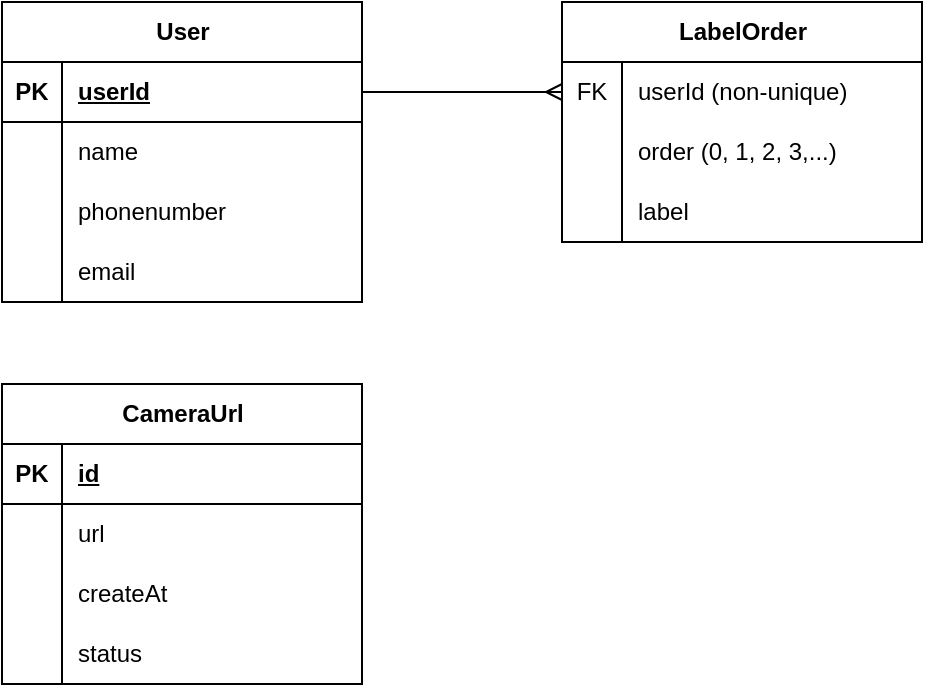 <mxfile version="22.1.7" type="github" pages="6">
  <diagram name="ERD" id="lMEs5e1A_-VOneBFKFSz">
    <mxGraphModel dx="996" dy="614" grid="0" gridSize="10" guides="1" tooltips="1" connect="1" arrows="1" fold="1" page="0" pageScale="1" pageWidth="850" pageHeight="1100" math="0" shadow="0">
      <root>
        <mxCell id="0" />
        <mxCell id="1" parent="0" />
        <mxCell id="86kL3dHlgh31OXQHPd6T-2" value="User" style="shape=table;startSize=30;container=1;collapsible=1;childLayout=tableLayout;fixedRows=1;rowLines=0;fontStyle=1;align=center;resizeLast=1;html=1;" parent="1" vertex="1">
          <mxGeometry x="160" y="170" width="180" height="150" as="geometry" />
        </mxCell>
        <mxCell id="86kL3dHlgh31OXQHPd6T-3" value="" style="shape=tableRow;horizontal=0;startSize=0;swimlaneHead=0;swimlaneBody=0;fillColor=none;collapsible=0;dropTarget=0;points=[[0,0.5],[1,0.5]];portConstraint=eastwest;top=0;left=0;right=0;bottom=1;" parent="86kL3dHlgh31OXQHPd6T-2" vertex="1">
          <mxGeometry y="30" width="180" height="30" as="geometry" />
        </mxCell>
        <mxCell id="86kL3dHlgh31OXQHPd6T-4" value="PK" style="shape=partialRectangle;connectable=0;fillColor=none;top=0;left=0;bottom=0;right=0;fontStyle=1;overflow=hidden;whiteSpace=wrap;html=1;" parent="86kL3dHlgh31OXQHPd6T-3" vertex="1">
          <mxGeometry width="30" height="30" as="geometry">
            <mxRectangle width="30" height="30" as="alternateBounds" />
          </mxGeometry>
        </mxCell>
        <mxCell id="86kL3dHlgh31OXQHPd6T-5" value="userId" style="shape=partialRectangle;connectable=0;fillColor=none;top=0;left=0;bottom=0;right=0;align=left;spacingLeft=6;fontStyle=5;overflow=hidden;whiteSpace=wrap;html=1;" parent="86kL3dHlgh31OXQHPd6T-3" vertex="1">
          <mxGeometry x="30" width="150" height="30" as="geometry">
            <mxRectangle width="150" height="30" as="alternateBounds" />
          </mxGeometry>
        </mxCell>
        <mxCell id="86kL3dHlgh31OXQHPd6T-6" value="" style="shape=tableRow;horizontal=0;startSize=0;swimlaneHead=0;swimlaneBody=0;fillColor=none;collapsible=0;dropTarget=0;points=[[0,0.5],[1,0.5]];portConstraint=eastwest;top=0;left=0;right=0;bottom=0;" parent="86kL3dHlgh31OXQHPd6T-2" vertex="1">
          <mxGeometry y="60" width="180" height="30" as="geometry" />
        </mxCell>
        <mxCell id="86kL3dHlgh31OXQHPd6T-7" value="" style="shape=partialRectangle;connectable=0;fillColor=none;top=0;left=0;bottom=0;right=0;editable=1;overflow=hidden;whiteSpace=wrap;html=1;" parent="86kL3dHlgh31OXQHPd6T-6" vertex="1">
          <mxGeometry width="30" height="30" as="geometry">
            <mxRectangle width="30" height="30" as="alternateBounds" />
          </mxGeometry>
        </mxCell>
        <mxCell id="86kL3dHlgh31OXQHPd6T-8" value="name" style="shape=partialRectangle;connectable=0;fillColor=none;top=0;left=0;bottom=0;right=0;align=left;spacingLeft=6;overflow=hidden;whiteSpace=wrap;html=1;" parent="86kL3dHlgh31OXQHPd6T-6" vertex="1">
          <mxGeometry x="30" width="150" height="30" as="geometry">
            <mxRectangle width="150" height="30" as="alternateBounds" />
          </mxGeometry>
        </mxCell>
        <mxCell id="86kL3dHlgh31OXQHPd6T-9" value="" style="shape=tableRow;horizontal=0;startSize=0;swimlaneHead=0;swimlaneBody=0;fillColor=none;collapsible=0;dropTarget=0;points=[[0,0.5],[1,0.5]];portConstraint=eastwest;top=0;left=0;right=0;bottom=0;" parent="86kL3dHlgh31OXQHPd6T-2" vertex="1">
          <mxGeometry y="90" width="180" height="30" as="geometry" />
        </mxCell>
        <mxCell id="86kL3dHlgh31OXQHPd6T-10" value="" style="shape=partialRectangle;connectable=0;fillColor=none;top=0;left=0;bottom=0;right=0;editable=1;overflow=hidden;whiteSpace=wrap;html=1;" parent="86kL3dHlgh31OXQHPd6T-9" vertex="1">
          <mxGeometry width="30" height="30" as="geometry">
            <mxRectangle width="30" height="30" as="alternateBounds" />
          </mxGeometry>
        </mxCell>
        <mxCell id="86kL3dHlgh31OXQHPd6T-11" value="phonenumber" style="shape=partialRectangle;connectable=0;fillColor=none;top=0;left=0;bottom=0;right=0;align=left;spacingLeft=6;overflow=hidden;whiteSpace=wrap;html=1;" parent="86kL3dHlgh31OXQHPd6T-9" vertex="1">
          <mxGeometry x="30" width="150" height="30" as="geometry">
            <mxRectangle width="150" height="30" as="alternateBounds" />
          </mxGeometry>
        </mxCell>
        <mxCell id="86kL3dHlgh31OXQHPd6T-12" value="" style="shape=tableRow;horizontal=0;startSize=0;swimlaneHead=0;swimlaneBody=0;fillColor=none;collapsible=0;dropTarget=0;points=[[0,0.5],[1,0.5]];portConstraint=eastwest;top=0;left=0;right=0;bottom=0;" parent="86kL3dHlgh31OXQHPd6T-2" vertex="1">
          <mxGeometry y="120" width="180" height="30" as="geometry" />
        </mxCell>
        <mxCell id="86kL3dHlgh31OXQHPd6T-13" value="" style="shape=partialRectangle;connectable=0;fillColor=none;top=0;left=0;bottom=0;right=0;editable=1;overflow=hidden;whiteSpace=wrap;html=1;" parent="86kL3dHlgh31OXQHPd6T-12" vertex="1">
          <mxGeometry width="30" height="30" as="geometry">
            <mxRectangle width="30" height="30" as="alternateBounds" />
          </mxGeometry>
        </mxCell>
        <mxCell id="86kL3dHlgh31OXQHPd6T-14" value="email" style="shape=partialRectangle;connectable=0;fillColor=none;top=0;left=0;bottom=0;right=0;align=left;spacingLeft=6;overflow=hidden;whiteSpace=wrap;html=1;" parent="86kL3dHlgh31OXQHPd6T-12" vertex="1">
          <mxGeometry x="30" width="150" height="30" as="geometry">
            <mxRectangle width="150" height="30" as="alternateBounds" />
          </mxGeometry>
        </mxCell>
        <mxCell id="86kL3dHlgh31OXQHPd6T-15" value="LabelOrder" style="shape=table;startSize=30;container=1;collapsible=1;childLayout=tableLayout;fixedRows=1;rowLines=0;fontStyle=1;align=center;resizeLast=1;html=1;" parent="1" vertex="1">
          <mxGeometry x="440" y="170" width="180" height="120" as="geometry" />
        </mxCell>
        <mxCell id="86kL3dHlgh31OXQHPd6T-19" value="" style="shape=tableRow;horizontal=0;startSize=0;swimlaneHead=0;swimlaneBody=0;fillColor=none;collapsible=0;dropTarget=0;points=[[0,0.5],[1,0.5]];portConstraint=eastwest;top=0;left=0;right=0;bottom=0;" parent="86kL3dHlgh31OXQHPd6T-15" vertex="1">
          <mxGeometry y="30" width="180" height="30" as="geometry" />
        </mxCell>
        <mxCell id="86kL3dHlgh31OXQHPd6T-20" value="FK" style="shape=partialRectangle;connectable=0;fillColor=none;top=0;left=0;bottom=0;right=0;editable=1;overflow=hidden;whiteSpace=wrap;html=1;" parent="86kL3dHlgh31OXQHPd6T-19" vertex="1">
          <mxGeometry width="30" height="30" as="geometry">
            <mxRectangle width="30" height="30" as="alternateBounds" />
          </mxGeometry>
        </mxCell>
        <mxCell id="86kL3dHlgh31OXQHPd6T-21" value="userId (non-unique)" style="shape=partialRectangle;connectable=0;fillColor=none;top=0;left=0;bottom=0;right=0;align=left;spacingLeft=6;overflow=hidden;whiteSpace=wrap;html=1;" parent="86kL3dHlgh31OXQHPd6T-19" vertex="1">
          <mxGeometry x="30" width="150" height="30" as="geometry">
            <mxRectangle width="150" height="30" as="alternateBounds" />
          </mxGeometry>
        </mxCell>
        <mxCell id="86kL3dHlgh31OXQHPd6T-22" value="" style="shape=tableRow;horizontal=0;startSize=0;swimlaneHead=0;swimlaneBody=0;fillColor=none;collapsible=0;dropTarget=0;points=[[0,0.5],[1,0.5]];portConstraint=eastwest;top=0;left=0;right=0;bottom=0;" parent="86kL3dHlgh31OXQHPd6T-15" vertex="1">
          <mxGeometry y="60" width="180" height="30" as="geometry" />
        </mxCell>
        <mxCell id="86kL3dHlgh31OXQHPd6T-23" value="" style="shape=partialRectangle;connectable=0;fillColor=none;top=0;left=0;bottom=0;right=0;editable=1;overflow=hidden;whiteSpace=wrap;html=1;" parent="86kL3dHlgh31OXQHPd6T-22" vertex="1">
          <mxGeometry width="30" height="30" as="geometry">
            <mxRectangle width="30" height="30" as="alternateBounds" />
          </mxGeometry>
        </mxCell>
        <mxCell id="86kL3dHlgh31OXQHPd6T-24" value="order (0, 1, 2, 3,...)" style="shape=partialRectangle;connectable=0;fillColor=none;top=0;left=0;bottom=0;right=0;align=left;spacingLeft=6;overflow=hidden;whiteSpace=wrap;html=1;" parent="86kL3dHlgh31OXQHPd6T-22" vertex="1">
          <mxGeometry x="30" width="150" height="30" as="geometry">
            <mxRectangle width="150" height="30" as="alternateBounds" />
          </mxGeometry>
        </mxCell>
        <mxCell id="86kL3dHlgh31OXQHPd6T-25" value="" style="shape=tableRow;horizontal=0;startSize=0;swimlaneHead=0;swimlaneBody=0;fillColor=none;collapsible=0;dropTarget=0;points=[[0,0.5],[1,0.5]];portConstraint=eastwest;top=0;left=0;right=0;bottom=0;" parent="86kL3dHlgh31OXQHPd6T-15" vertex="1">
          <mxGeometry y="90" width="180" height="30" as="geometry" />
        </mxCell>
        <mxCell id="86kL3dHlgh31OXQHPd6T-26" value="" style="shape=partialRectangle;connectable=0;fillColor=none;top=0;left=0;bottom=0;right=0;editable=1;overflow=hidden;whiteSpace=wrap;html=1;" parent="86kL3dHlgh31OXQHPd6T-25" vertex="1">
          <mxGeometry width="30" height="30" as="geometry">
            <mxRectangle width="30" height="30" as="alternateBounds" />
          </mxGeometry>
        </mxCell>
        <mxCell id="86kL3dHlgh31OXQHPd6T-27" value="label" style="shape=partialRectangle;connectable=0;fillColor=none;top=0;left=0;bottom=0;right=0;align=left;spacingLeft=6;overflow=hidden;whiteSpace=wrap;html=1;" parent="86kL3dHlgh31OXQHPd6T-25" vertex="1">
          <mxGeometry x="30" width="150" height="30" as="geometry">
            <mxRectangle width="150" height="30" as="alternateBounds" />
          </mxGeometry>
        </mxCell>
        <mxCell id="86kL3dHlgh31OXQHPd6T-33" value="" style="edgeStyle=entityRelationEdgeStyle;fontSize=12;html=1;endArrow=ERmany;rounded=0;exitX=1;exitY=0.5;exitDx=0;exitDy=0;entryX=0;entryY=0.5;entryDx=0;entryDy=0;" parent="1" source="86kL3dHlgh31OXQHPd6T-3" target="86kL3dHlgh31OXQHPd6T-19" edge="1">
          <mxGeometry width="100" height="100" relative="1" as="geometry">
            <mxPoint x="190" y="110" as="sourcePoint" />
            <mxPoint x="420" y="165" as="targetPoint" />
          </mxGeometry>
        </mxCell>
        <mxCell id="pZ6oxof077fUnuFagHlV-1" value="CameraUrl" style="shape=table;startSize=30;container=1;collapsible=1;childLayout=tableLayout;fixedRows=1;rowLines=0;fontStyle=1;align=center;resizeLast=1;html=1;" parent="1" vertex="1">
          <mxGeometry x="160" y="361" width="180" height="150" as="geometry" />
        </mxCell>
        <mxCell id="pZ6oxof077fUnuFagHlV-2" value="" style="shape=tableRow;horizontal=0;startSize=0;swimlaneHead=0;swimlaneBody=0;fillColor=none;collapsible=0;dropTarget=0;points=[[0,0.5],[1,0.5]];portConstraint=eastwest;top=0;left=0;right=0;bottom=1;" parent="pZ6oxof077fUnuFagHlV-1" vertex="1">
          <mxGeometry y="30" width="180" height="30" as="geometry" />
        </mxCell>
        <mxCell id="pZ6oxof077fUnuFagHlV-3" value="PK" style="shape=partialRectangle;connectable=0;fillColor=none;top=0;left=0;bottom=0;right=0;fontStyle=1;overflow=hidden;whiteSpace=wrap;html=1;" parent="pZ6oxof077fUnuFagHlV-2" vertex="1">
          <mxGeometry width="30" height="30" as="geometry">
            <mxRectangle width="30" height="30" as="alternateBounds" />
          </mxGeometry>
        </mxCell>
        <mxCell id="pZ6oxof077fUnuFagHlV-4" value="id" style="shape=partialRectangle;connectable=0;fillColor=none;top=0;left=0;bottom=0;right=0;align=left;spacingLeft=6;fontStyle=5;overflow=hidden;whiteSpace=wrap;html=1;" parent="pZ6oxof077fUnuFagHlV-2" vertex="1">
          <mxGeometry x="30" width="150" height="30" as="geometry">
            <mxRectangle width="150" height="30" as="alternateBounds" />
          </mxGeometry>
        </mxCell>
        <mxCell id="pZ6oxof077fUnuFagHlV-5" value="" style="shape=tableRow;horizontal=0;startSize=0;swimlaneHead=0;swimlaneBody=0;fillColor=none;collapsible=0;dropTarget=0;points=[[0,0.5],[1,0.5]];portConstraint=eastwest;top=0;left=0;right=0;bottom=0;" parent="pZ6oxof077fUnuFagHlV-1" vertex="1">
          <mxGeometry y="60" width="180" height="30" as="geometry" />
        </mxCell>
        <mxCell id="pZ6oxof077fUnuFagHlV-6" value="" style="shape=partialRectangle;connectable=0;fillColor=none;top=0;left=0;bottom=0;right=0;editable=1;overflow=hidden;whiteSpace=wrap;html=1;" parent="pZ6oxof077fUnuFagHlV-5" vertex="1">
          <mxGeometry width="30" height="30" as="geometry">
            <mxRectangle width="30" height="30" as="alternateBounds" />
          </mxGeometry>
        </mxCell>
        <mxCell id="pZ6oxof077fUnuFagHlV-7" value="url" style="shape=partialRectangle;connectable=0;fillColor=none;top=0;left=0;bottom=0;right=0;align=left;spacingLeft=6;overflow=hidden;whiteSpace=wrap;html=1;" parent="pZ6oxof077fUnuFagHlV-5" vertex="1">
          <mxGeometry x="30" width="150" height="30" as="geometry">
            <mxRectangle width="150" height="30" as="alternateBounds" />
          </mxGeometry>
        </mxCell>
        <mxCell id="pZ6oxof077fUnuFagHlV-8" value="" style="shape=tableRow;horizontal=0;startSize=0;swimlaneHead=0;swimlaneBody=0;fillColor=none;collapsible=0;dropTarget=0;points=[[0,0.5],[1,0.5]];portConstraint=eastwest;top=0;left=0;right=0;bottom=0;" parent="pZ6oxof077fUnuFagHlV-1" vertex="1">
          <mxGeometry y="90" width="180" height="30" as="geometry" />
        </mxCell>
        <mxCell id="pZ6oxof077fUnuFagHlV-9" value="" style="shape=partialRectangle;connectable=0;fillColor=none;top=0;left=0;bottom=0;right=0;editable=1;overflow=hidden;whiteSpace=wrap;html=1;" parent="pZ6oxof077fUnuFagHlV-8" vertex="1">
          <mxGeometry width="30" height="30" as="geometry">
            <mxRectangle width="30" height="30" as="alternateBounds" />
          </mxGeometry>
        </mxCell>
        <mxCell id="pZ6oxof077fUnuFagHlV-10" value="createAt" style="shape=partialRectangle;connectable=0;fillColor=none;top=0;left=0;bottom=0;right=0;align=left;spacingLeft=6;overflow=hidden;whiteSpace=wrap;html=1;" parent="pZ6oxof077fUnuFagHlV-8" vertex="1">
          <mxGeometry x="30" width="150" height="30" as="geometry">
            <mxRectangle width="150" height="30" as="alternateBounds" />
          </mxGeometry>
        </mxCell>
        <mxCell id="pZ6oxof077fUnuFagHlV-11" value="" style="shape=tableRow;horizontal=0;startSize=0;swimlaneHead=0;swimlaneBody=0;fillColor=none;collapsible=0;dropTarget=0;points=[[0,0.5],[1,0.5]];portConstraint=eastwest;top=0;left=0;right=0;bottom=0;" parent="pZ6oxof077fUnuFagHlV-1" vertex="1">
          <mxGeometry y="120" width="180" height="30" as="geometry" />
        </mxCell>
        <mxCell id="pZ6oxof077fUnuFagHlV-12" value="" style="shape=partialRectangle;connectable=0;fillColor=none;top=0;left=0;bottom=0;right=0;editable=1;overflow=hidden;whiteSpace=wrap;html=1;" parent="pZ6oxof077fUnuFagHlV-11" vertex="1">
          <mxGeometry width="30" height="30" as="geometry">
            <mxRectangle width="30" height="30" as="alternateBounds" />
          </mxGeometry>
        </mxCell>
        <mxCell id="pZ6oxof077fUnuFagHlV-13" value="status" style="shape=partialRectangle;connectable=0;fillColor=none;top=0;left=0;bottom=0;right=0;align=left;spacingLeft=6;overflow=hidden;whiteSpace=wrap;html=1;" parent="pZ6oxof077fUnuFagHlV-11" vertex="1">
          <mxGeometry x="30" width="150" height="30" as="geometry">
            <mxRectangle width="150" height="30" as="alternateBounds" />
          </mxGeometry>
        </mxCell>
      </root>
    </mxGraphModel>
  </diagram>
  <diagram id="L5UDp4rwYnVXYb-ExI24" name="Mobile App Features Flow">
    <mxGraphModel dx="1796" dy="614" grid="0" gridSize="10" guides="1" tooltips="1" connect="1" arrows="1" fold="1" page="0" pageScale="1" pageWidth="850" pageHeight="1100" math="0" shadow="0">
      <root>
        <mxCell id="0" />
        <mxCell id="1" parent="0" />
        <mxCell id="Fh4GGejoJeYBjuRcW_qC-19" style="edgeStyle=orthogonalEdgeStyle;rounded=0;orthogonalLoop=1;jettySize=auto;html=1;entryX=0.25;entryY=1;entryDx=0;entryDy=0;" parent="1" source="Fh4GGejoJeYBjuRcW_qC-7" target="Fh4GGejoJeYBjuRcW_qC-12" edge="1">
          <mxGeometry relative="1" as="geometry" />
        </mxCell>
        <mxCell id="Fh4GGejoJeYBjuRcW_qC-7" value="Mobile Appication Features" style="swimlane;fontStyle=0;childLayout=stackLayout;horizontal=1;startSize=30;horizontalStack=0;resizeParent=1;resizeParentMax=0;resizeLast=0;collapsible=1;marginBottom=0;whiteSpace=wrap;html=1;" parent="1" vertex="1">
          <mxGeometry x="20" y="290" width="300" height="150" as="geometry" />
        </mxCell>
        <mxCell id="Fh4GGejoJeYBjuRcW_qC-8" value="Hiển thị video từ camera Esp32 trên ứng dụng" style="text;strokeColor=none;fillColor=none;align=left;verticalAlign=middle;spacingLeft=4;spacingRight=4;overflow=hidden;points=[[0,0.5],[1,0.5]];portConstraint=eastwest;rotatable=0;whiteSpace=wrap;html=1;" parent="Fh4GGejoJeYBjuRcW_qC-7" vertex="1">
          <mxGeometry y="30" width="300" height="30" as="geometry" />
        </mxCell>
        <mxCell id="Fh4GGejoJeYBjuRcW_qC-9" value="Điều chỉnh góc quay của camera thông qua động cơ" style="text;strokeColor=none;fillColor=none;align=left;verticalAlign=middle;spacingLeft=4;spacingRight=4;overflow=hidden;points=[[0,0.5],[1,0.5]];portConstraint=eastwest;rotatable=0;whiteSpace=wrap;html=1;" parent="Fh4GGejoJeYBjuRcW_qC-7" vertex="1">
          <mxGeometry y="60" width="300" height="30" as="geometry" />
        </mxCell>
        <mxCell id="Fh4GGejoJeYBjuRcW_qC-10" value="Hiển thị tên hành động vừa nhận diện." style="text;strokeColor=none;fillColor=none;align=left;verticalAlign=middle;spacingLeft=4;spacingRight=4;overflow=hidden;points=[[0,0.5],[1,0.5]];portConstraint=eastwest;rotatable=0;whiteSpace=wrap;html=1;" parent="Fh4GGejoJeYBjuRcW_qC-7" vertex="1">
          <mxGeometry y="90" width="300" height="30" as="geometry" />
        </mxCell>
        <mxCell id="Fh4GGejoJeYBjuRcW_qC-11" value="Người dùng có thể thay đổi tính năng của hành động." style="text;strokeColor=none;fillColor=none;align=left;verticalAlign=middle;spacingLeft=4;spacingRight=4;overflow=hidden;points=[[0,0.5],[1,0.5]];portConstraint=eastwest;rotatable=0;whiteSpace=wrap;html=1;" parent="Fh4GGejoJeYBjuRcW_qC-7" vertex="1">
          <mxGeometry y="120" width="300" height="30" as="geometry" />
        </mxCell>
        <mxCell id="Fh4GGejoJeYBjuRcW_qC-26" style="edgeStyle=orthogonalEdgeStyle;rounded=0;orthogonalLoop=1;jettySize=auto;html=1;exitX=1;exitY=0.5;exitDx=0;exitDy=0;" parent="1" source="Fh4GGejoJeYBjuRcW_qC-12" target="Fh4GGejoJeYBjuRcW_qC-24" edge="1">
          <mxGeometry relative="1" as="geometry">
            <Array as="points">
              <mxPoint x="-10" y="130" />
              <mxPoint x="-10" y="130" />
            </Array>
          </mxGeometry>
        </mxCell>
        <mxCell id="Fh4GGejoJeYBjuRcW_qC-12" value="Esp32" style="rounded=0;whiteSpace=wrap;html=1;" parent="1" vertex="1">
          <mxGeometry x="-260" y="100" width="120" height="60" as="geometry" />
        </mxCell>
        <mxCell id="Fh4GGejoJeYBjuRcW_qC-15" style="edgeStyle=orthogonalEdgeStyle;rounded=0;orthogonalLoop=1;jettySize=auto;html=1;entryX=0.5;entryY=1;entryDx=0;entryDy=0;" parent="1" source="Fh4GGejoJeYBjuRcW_qC-8" target="Fh4GGejoJeYBjuRcW_qC-12" edge="1">
          <mxGeometry relative="1" as="geometry" />
        </mxCell>
        <mxCell id="Fh4GGejoJeYBjuRcW_qC-16" value="Hiển thị video từ camera" style="text;html=1;strokeColor=none;fillColor=none;align=center;verticalAlign=middle;whiteSpace=wrap;rounded=0;" parent="1" vertex="1">
          <mxGeometry x="-130" y="310" width="150" height="30" as="geometry" />
        </mxCell>
        <mxCell id="Fh4GGejoJeYBjuRcW_qC-17" value="Lý do: để người sử dụng có thể kiểm tra được vị trí bản thân đứng đã phù hợp hay chưa" style="ellipse;whiteSpace=wrap;html=1;" parent="1" vertex="1">
          <mxGeometry x="-470" y="360" width="210" height="140" as="geometry" />
        </mxCell>
        <mxCell id="Fh4GGejoJeYBjuRcW_qC-18" style="edgeStyle=orthogonalEdgeStyle;rounded=0;orthogonalLoop=1;jettySize=auto;html=1;entryX=0.5;entryY=0;entryDx=0;entryDy=0;" parent="1" source="Fh4GGejoJeYBjuRcW_qC-8" target="Fh4GGejoJeYBjuRcW_qC-17" edge="1">
          <mxGeometry relative="1" as="geometry" />
        </mxCell>
        <mxCell id="Fh4GGejoJeYBjuRcW_qC-20" value="Điều chỉnh góc quay" style="text;html=1;strokeColor=none;fillColor=none;align=center;verticalAlign=middle;whiteSpace=wrap;rounded=0;" parent="1" vertex="1">
          <mxGeometry x="-130" y="360" width="150" height="30" as="geometry" />
        </mxCell>
        <mxCell id="Fh4GGejoJeYBjuRcW_qC-22" value="Lý do: Khi người sử dụng cảm thấy vị trí của mình vẫn chưa phù hợp, thay vì thay đổi vị trí của bản thân thì có thể thay đổi góc độ của camera để phù hợp hơn" style="ellipse;whiteSpace=wrap;html=1;" parent="1" vertex="1">
          <mxGeometry x="-290" y="480" width="260" height="170" as="geometry" />
        </mxCell>
        <mxCell id="Fh4GGejoJeYBjuRcW_qC-23" style="edgeStyle=orthogonalEdgeStyle;rounded=0;orthogonalLoop=1;jettySize=auto;html=1;exitX=0;exitY=0.5;exitDx=0;exitDy=0;entryX=0.5;entryY=0;entryDx=0;entryDy=0;" parent="1" source="Fh4GGejoJeYBjuRcW_qC-9" target="Fh4GGejoJeYBjuRcW_qC-22" edge="1">
          <mxGeometry relative="1" as="geometry" />
        </mxCell>
        <mxCell id="Fh4GGejoJeYBjuRcW_qC-24" value="Server&lt;br&gt;(Nhận diện hành động)" style="rounded=0;whiteSpace=wrap;html=1;" parent="1" vertex="1">
          <mxGeometry x="45" y="100" width="250" height="110" as="geometry" />
        </mxCell>
        <mxCell id="Fh4GGejoJeYBjuRcW_qC-25" value="data" style="shape=cylinder3;whiteSpace=wrap;html=1;boundedLbl=1;backgroundOutline=1;size=15;" parent="1" vertex="1">
          <mxGeometry x="240" y="110" width="45" height="60" as="geometry" />
        </mxCell>
        <mxCell id="Fh4GGejoJeYBjuRcW_qC-27" style="edgeStyle=orthogonalEdgeStyle;rounded=0;orthogonalLoop=1;jettySize=auto;html=1;entryX=1;entryY=0.25;entryDx=0;entryDy=0;" parent="1" source="Fh4GGejoJeYBjuRcW_qC-10" target="Fh4GGejoJeYBjuRcW_qC-24" edge="1">
          <mxGeometry relative="1" as="geometry">
            <Array as="points">
              <mxPoint x="360" y="395" />
              <mxPoint x="360" y="127" />
            </Array>
          </mxGeometry>
        </mxCell>
        <mxCell id="Fh4GGejoJeYBjuRcW_qC-28" value="Nhận nhãn đã được hệ thống nhận diện" style="text;html=1;strokeColor=none;fillColor=none;align=center;verticalAlign=middle;whiteSpace=wrap;rounded=0;" parent="1" vertex="1">
          <mxGeometry x="360" y="180" width="150" height="30" as="geometry" />
        </mxCell>
        <mxCell id="Fh4GGejoJeYBjuRcW_qC-29" style="edgeStyle=orthogonalEdgeStyle;rounded=0;orthogonalLoop=1;jettySize=auto;html=1;entryX=1;entryY=0.5;entryDx=0;entryDy=0;entryPerimeter=0;" parent="1" source="Fh4GGejoJeYBjuRcW_qC-11" target="Fh4GGejoJeYBjuRcW_qC-25" edge="1">
          <mxGeometry relative="1" as="geometry">
            <Array as="points">
              <mxPoint x="370" y="425" />
              <mxPoint x="370" y="140" />
            </Array>
          </mxGeometry>
        </mxCell>
        <mxCell id="Fh4GGejoJeYBjuRcW_qC-30" value="Thay đổi nhãn nhận biết các hành động với nhau" style="text;html=1;strokeColor=none;fillColor=none;align=center;verticalAlign=middle;whiteSpace=wrap;rounded=0;" parent="1" vertex="1">
          <mxGeometry x="370" y="300" width="150" height="30" as="geometry" />
        </mxCell>
      </root>
    </mxGraphModel>
  </diagram>
  <diagram id="VrgobTLVYJfGBjsMO43E" name="Flow application">
    <mxGraphModel dx="1507" dy="682" grid="0" gridSize="10" guides="1" tooltips="1" connect="1" arrows="1" fold="1" page="0" pageScale="1" pageWidth="850" pageHeight="1100" math="0" shadow="0">
      <root>
        <mxCell id="0" />
        <mxCell id="1" parent="0" />
        <mxCell id="a7vQmODgoS0YRXL1s6T2-14" value="" style="rounded=0;whiteSpace=wrap;html=1;" parent="1" vertex="1">
          <mxGeometry x="-280" y="150" width="280" height="140" as="geometry" />
        </mxCell>
        <mxCell id="a7vQmODgoS0YRXL1s6T2-21" value="" style="rounded=0;whiteSpace=wrap;html=1;" parent="1" vertex="1">
          <mxGeometry x="-280" y="415" width="281.6" height="205" as="geometry" />
        </mxCell>
        <mxCell id="voqiiZO-ORipLe6eXDfp-1" style="edgeStyle=orthogonalEdgeStyle;rounded=0;orthogonalLoop=1;jettySize=auto;html=1;entryX=0;entryY=0.5;entryDx=0;entryDy=0;" parent="1" source="QhW_c4WJMgv_Kwbsom_R-2" target="a7vQmODgoS0YRXL1s6T2-26" edge="1">
          <mxGeometry relative="1" as="geometry">
            <Array as="points">
              <mxPoint x="-300" y="490" />
              <mxPoint x="-300" y="225" />
            </Array>
          </mxGeometry>
        </mxCell>
        <mxCell id="voqiiZO-ORipLe6eXDfp-3" style="edgeStyle=orthogonalEdgeStyle;rounded=0;orthogonalLoop=1;jettySize=auto;html=1;exitX=0.5;exitY=1;exitDx=0;exitDy=0;entryX=0.5;entryY=1;entryDx=0;entryDy=0;entryPerimeter=0;" parent="1" source="QhW_c4WJMgv_Kwbsom_R-1" target="a7vQmODgoS0YRXL1s6T2-23" edge="1">
          <mxGeometry relative="1" as="geometry" />
        </mxCell>
        <mxCell id="kC6aO7tEve5d9k2F0OwN-2" value="Thay đổi mảng tính năng của hành động" style="edgeLabel;html=1;align=center;verticalAlign=middle;resizable=0;points=[];" parent="voqiiZO-ORipLe6eXDfp-3" vertex="1" connectable="0">
          <mxGeometry x="-0.08" y="-3" relative="1" as="geometry">
            <mxPoint y="7" as="offset" />
          </mxGeometry>
        </mxCell>
        <mxCell id="a7vQmODgoS0YRXL1s6T2-22" value="Mobile application" style="rounded=0;whiteSpace=wrap;html=1;fillColor=#e1d5e7;strokeColor=#9673a6;" parent="1" vertex="1">
          <mxGeometry x="-280" y="370" width="140.8" height="75" as="geometry" />
        </mxCell>
        <mxCell id="QhW_c4WJMgv_Kwbsom_R-1" value="Người dùng có thể thay đổi tính năng của hành động." style="rounded=0;whiteSpace=wrap;html=1;" parent="1" vertex="1">
          <mxGeometry x="-196.8" y="540" width="115.2" height="60" as="geometry" />
        </mxCell>
        <mxCell id="QhW_c4WJMgv_Kwbsom_R-2" value="Điều chỉnh góc quay của camera" style="rounded=0;whiteSpace=wrap;html=1;" parent="1" vertex="1">
          <mxGeometry x="-267.2" y="460" width="115.2" height="60" as="geometry" />
        </mxCell>
        <mxCell id="Rpvg-8XoQbPwvzVLzN6m-2" style="edgeStyle=orthogonalEdgeStyle;rounded=0;orthogonalLoop=1;jettySize=auto;html=1;entryX=0.479;entryY=0.993;entryDx=0;entryDy=0;entryPerimeter=0;" edge="1" parent="1" source="QhW_c4WJMgv_Kwbsom_R-3" target="a7vQmODgoS0YRXL1s6T2-25">
          <mxGeometry relative="1" as="geometry">
            <Array as="points">
              <mxPoint x="-70" y="390" />
              <mxPoint x="-70" y="390" />
            </Array>
          </mxGeometry>
        </mxCell>
        <mxCell id="QhW_c4WJMgv_Kwbsom_R-3" value="Hiển thị video từ camera Esp32 trên ứng dụng" style="rounded=0;whiteSpace=wrap;html=1;" parent="1" vertex="1">
          <mxGeometry x="-126.4" y="460" width="115.2" height="60" as="geometry" />
        </mxCell>
        <mxCell id="a7vQmODgoS0YRXL1s6T2-15" value="Vi điều khiển" style="rounded=0;whiteSpace=wrap;html=1;fillColor=#ffe6cc;strokeColor=#d79b00;" parent="1" vertex="1">
          <mxGeometry x="-280" y="120" width="142.083" height="50" as="geometry" />
        </mxCell>
        <mxCell id="a7vQmODgoS0YRXL1s6T2-26" value="Thay đổi góc độ camera thông qua động cơ" style="rounded=0;whiteSpace=wrap;html=1;" parent="1" vertex="1">
          <mxGeometry x="-267.083" y="195" width="116.25" height="60" as="geometry" />
        </mxCell>
        <mxCell id="Rpvg-8XoQbPwvzVLzN6m-4" style="edgeStyle=orthogonalEdgeStyle;rounded=0;orthogonalLoop=1;jettySize=auto;html=1;entryX=0;entryY=0.5;entryDx=0;entryDy=0;" edge="1" parent="1" source="a7vQmODgoS0YRXL1s6T2-25" target="a7vQmODgoS0YRXL1s6T2-19">
          <mxGeometry relative="1" as="geometry" />
        </mxCell>
        <mxCell id="a7vQmODgoS0YRXL1s6T2-25" value="Quay cử động của người" style="rounded=0;whiteSpace=wrap;html=1;" parent="1" vertex="1">
          <mxGeometry x="-125" y="195" width="115" height="60" as="geometry" />
        </mxCell>
        <mxCell id="a7vQmODgoS0YRXL1s6T2-18" value="" style="rounded=0;whiteSpace=wrap;html=1;" parent="1" vertex="1">
          <mxGeometry x="60" y="270" width="400" height="250" as="geometry" />
        </mxCell>
        <mxCell id="kC6aO7tEve5d9k2F0OwN-14" style="edgeStyle=orthogonalEdgeStyle;rounded=0;orthogonalLoop=1;jettySize=auto;html=1;exitX=0.5;exitY=1;exitDx=0;exitDy=0;entryX=0.5;entryY=0;entryDx=0;entryDy=0;" parent="1" source="a7vQmODgoS0YRXL1s6T2-19" target="OYDhkcO9sHFflH4jiFGf-1" edge="1">
          <mxGeometry relative="1" as="geometry" />
        </mxCell>
        <mxCell id="a7vQmODgoS0YRXL1s6T2-19" value="Server" style="rounded=0;whiteSpace=wrap;html=1;fillColor=#dae8fc;strokeColor=#6c8ebf;" parent="1" vertex="1">
          <mxGeometry x="60" y="220" width="220" height="83.333" as="geometry" />
        </mxCell>
        <mxCell id="OYDhkcO9sHFflH4jiFGf-4" style="edgeStyle=orthogonalEdgeStyle;rounded=0;orthogonalLoop=1;jettySize=auto;html=1;exitX=0.5;exitY=1;exitDx=0;exitDy=0;entryX=0.5;entryY=0;entryDx=0;entryDy=0;" parent="1" source="OYDhkcO9sHFflH4jiFGf-1" target="OYDhkcO9sHFflH4jiFGf-2" edge="1">
          <mxGeometry relative="1" as="geometry" />
        </mxCell>
        <mxCell id="OYDhkcO9sHFflH4jiFGf-1" value="Phân tích dữ liệu về chuyền động tay" style="rounded=0;whiteSpace=wrap;html=1;" parent="1" vertex="1">
          <mxGeometry x="111" y="330" width="120" height="60" as="geometry" />
        </mxCell>
        <mxCell id="kC6aO7tEve5d9k2F0OwN-12" style="edgeStyle=orthogonalEdgeStyle;rounded=0;orthogonalLoop=1;jettySize=auto;html=1;entryX=0;entryY=0.5;entryDx=0;entryDy=0;" parent="1" source="OYDhkcO9sHFflH4jiFGf-2" target="OYDhkcO9sHFflH4jiFGf-3" edge="1">
          <mxGeometry relative="1" as="geometry">
            <mxPoint x="310" y="450" as="targetPoint" />
          </mxGeometry>
        </mxCell>
        <mxCell id="OYDhkcO9sHFflH4jiFGf-2" value="Xác định cử chỉ tay" style="rounded=0;whiteSpace=wrap;html=1;" parent="1" vertex="1">
          <mxGeometry x="111" y="420" width="120" height="60" as="geometry" />
        </mxCell>
        <mxCell id="OYDhkcO9sHFflH4jiFGf-3" value="Xác nhận lệnh điều khiển tương ứng" style="rounded=0;whiteSpace=wrap;html=1;" parent="1" vertex="1">
          <mxGeometry x="310" y="330" width="120" height="150" as="geometry" />
        </mxCell>
        <mxCell id="kC6aO7tEve5d9k2F0OwN-16" value="Mảng tính năng các hành động" style="rounded=0;whiteSpace=wrap;html=1;" parent="1" vertex="1">
          <mxGeometry x="335" y="425" width="70" height="50" as="geometry" />
        </mxCell>
        <mxCell id="a7vQmODgoS0YRXL1s6T2-23" value="database" style="shape=cylinder3;whiteSpace=wrap;html=1;boundedLbl=1;backgroundOutline=1;size=15;fillColor=#d8db48;" parent="1" vertex="1">
          <mxGeometry x="250" y="540" width="60" height="80" as="geometry" />
        </mxCell>
        <mxCell id="a7vQmODgoS0YRXL1s6T2-24" value="Slide" style="rounded=0;whiteSpace=wrap;html=1;fillColor=#fff2cc;strokeColor=#d6b656;gradientColor=none;" parent="1" vertex="1">
          <mxGeometry x="310" y="120" width="120" height="60" as="geometry" />
        </mxCell>
        <mxCell id="OYDhkcO9sHFflH4jiFGf-7" style="edgeStyle=orthogonalEdgeStyle;rounded=0;orthogonalLoop=1;jettySize=auto;html=1;exitX=0.5;exitY=0;exitDx=0;exitDy=0;" parent="1" source="OYDhkcO9sHFflH4jiFGf-3" target="a7vQmODgoS0YRXL1s6T2-24" edge="1">
          <mxGeometry relative="1" as="geometry">
            <Array as="points" />
          </mxGeometry>
        </mxCell>
        <mxCell id="OYDhkcO9sHFflH4jiFGf-8" value="Điều khiển" style="edgeLabel;html=1;align=center;verticalAlign=middle;resizable=0;points=[];" parent="OYDhkcO9sHFflH4jiFGf-7" vertex="1" connectable="0">
          <mxGeometry x="0.457" y="2" relative="1" as="geometry">
            <mxPoint x="2" as="offset" />
          </mxGeometry>
        </mxCell>
        <mxCell id="kC6aO7tEve5d9k2F0OwN-10" style="edgeStyle=orthogonalEdgeStyle;rounded=0;orthogonalLoop=1;jettySize=auto;html=1;entryX=1;entryY=0.5;entryDx=0;entryDy=0;entryPerimeter=0;exitX=0.5;exitY=1;exitDx=0;exitDy=0;" parent="1" source="kC6aO7tEve5d9k2F0OwN-16" target="a7vQmODgoS0YRXL1s6T2-23" edge="1">
          <mxGeometry relative="1" as="geometry">
            <mxPoint x="370" y="480.0" as="sourcePoint" />
          </mxGeometry>
        </mxCell>
        <mxCell id="kC6aO7tEve5d9k2F0OwN-11" value="Nhận dữ liệu" style="edgeLabel;html=1;align=center;verticalAlign=middle;resizable=0;points=[];" parent="kC6aO7tEve5d9k2F0OwN-10" vertex="1" connectable="0">
          <mxGeometry x="-0.116" y="3" relative="1" as="geometry">
            <mxPoint as="offset" />
          </mxGeometry>
        </mxCell>
      </root>
    </mxGraphModel>
  </diagram>
  <diagram id="syDYdaDRhqQtvbaVzXfY" name="Tutorial">
    <mxGraphModel dx="1396" dy="1014" grid="1" gridSize="10" guides="1" tooltips="1" connect="1" arrows="1" fold="1" page="0" pageScale="1" pageWidth="850" pageHeight="1100" math="0" shadow="0">
      <root>
        <mxCell id="0" />
        <mxCell id="1" parent="0" />
        <mxCell id="I7ew1-pkhJOJfut6V-NH-1" value="Setup" style="rounded=0;whiteSpace=wrap;html=1;" parent="1" vertex="1">
          <mxGeometry x="-100" y="-60" width="120" height="60" as="geometry" />
        </mxCell>
      </root>
    </mxGraphModel>
  </diagram>
  <diagram id="6z37jDTrMWJvmAihIL5Q" name="Page-5">
    <mxGraphModel dx="2626" dy="1551" grid="1" gridSize="10" guides="1" tooltips="1" connect="1" arrows="1" fold="1" page="0" pageScale="1" pageWidth="850" pageHeight="1100" math="0" shadow="0">
      <root>
        <mxCell id="0" />
        <mxCell id="1" parent="0" />
        <mxCell id="ZKTm8LdovSurnfusDKJQ-1" value="" style="html=1;overflow=block;blockSpacing=1;whiteSpace=wrap;fontSize=13;spacing=3.8;strokeColor=#3a414a;strokeOpacity=100;fillOpacity=0;rounded=1;absoluteArcSize=1;arcSize=9;fillColor=#000000;dashed=1;fixDash=1;dashPattern=10 6 16 6;strokeWidth=0.8;lucidId=ts5T3T.BxEdH;" parent="1" vertex="1">
          <mxGeometry x="-1060" y="-23" width="450" height="268" as="geometry" />
        </mxCell>
        <mxCell id="ZKTm8LdovSurnfusDKJQ-2" value="" style="html=1;overflow=block;blockSpacing=1;whiteSpace=wrap;fontSize=13;spacing=3.8;strokeColor=#3a414a;strokeOpacity=100;fillOpacity=0;rounded=1;absoluteArcSize=1;arcSize=9;fillColor=#000000;dashed=1;fixDash=1;dashPattern=10 6 16 6;strokeWidth=0.8;lucidId=jA5T_SCmwNUf;" parent="1" vertex="1">
          <mxGeometry x="410" y="-370" width="720" height="330" as="geometry" />
        </mxCell>
        <mxCell id="ZKTm8LdovSurnfusDKJQ-3" value="Login screen" style="html=1;overflow=block;blockSpacing=1;whiteSpace=wrap;fontSize=16.7;fontColor=#3a414a;spacing=9;strokeColor=#3a414a;strokeOpacity=100;rounded=1;absoluteArcSize=1;arcSize=9;strokeWidth=0.8;lucidId=q04TXbODof4~;" parent="1" vertex="1">
          <mxGeometry x="-820" y="-10" width="195" height="60" as="geometry" />
        </mxCell>
        <mxCell id="ZKTm8LdovSurnfusDKJQ-4" value="Register screen" style="html=1;overflow=block;blockSpacing=1;whiteSpace=wrap;fontSize=16.7;fontColor=#3a414a;spacing=9;strokeColor=#3a414a;strokeOpacity=100;rounded=1;absoluteArcSize=1;arcSize=9;strokeWidth=0.8;lucidId=n14TylP.oIED;" parent="1" vertex="1">
          <mxGeometry x="-1045" y="-8" width="195" height="60" as="geometry" />
        </mxCell>
        <mxCell id="ZKTm8LdovSurnfusDKJQ-5" value="Forgot password screen" style="html=1;overflow=block;blockSpacing=1;whiteSpace=wrap;fontSize=16.7;fontColor=#3a414a;spacing=9;strokeColor=#3a414a;strokeOpacity=100;rounded=1;absoluteArcSize=1;arcSize=9;strokeWidth=0.8;lucidId=414TZ.F3Zkqz;" parent="1" vertex="1">
          <mxGeometry x="-1045" y="81" width="195" height="60" as="geometry" />
        </mxCell>
        <mxCell id="ZKTm8LdovSurnfusDKJQ-6" value="Change password" style="html=1;overflow=block;blockSpacing=1;whiteSpace=wrap;fontSize=16.7;fontColor=#3a414a;spacing=9;strokeColor=#3a414a;strokeOpacity=100;rounded=1;absoluteArcSize=1;arcSize=9;strokeWidth=0.8;lucidId=v24TbzmDPbAX;" parent="1" vertex="1">
          <mxGeometry x="-1045" y="170" width="195" height="60" as="geometry" />
        </mxCell>
        <mxCell id="ZKTm8LdovSurnfusDKJQ-7" value="Login process" style="html=1;overflow=block;blockSpacing=1;whiteSpace=wrap;rhombus;fontSize=16.7;fontColor=#3a414a;spacing=3.8;strokeColor=#3a414a;strokeOpacity=100;rounded=1;absoluteArcSize=1;arcSize=9;strokeWidth=0.8;lucidId=9-4Tfn~EwJxI;" parent="1" vertex="1">
          <mxGeometry x="-520" y="-25" width="120" height="90" as="geometry" />
        </mxCell>
        <mxCell id="ZKTm8LdovSurnfusDKJQ-8" value="Main screen" style="html=1;overflow=block;blockSpacing=1;whiteSpace=wrap;fontSize=16.7;fontColor=#3a414a;spacing=9;strokeColor=#3a414a;strokeOpacity=100;rounded=1;absoluteArcSize=1;arcSize=9;strokeWidth=0.8;lucidId=4~4TmbTwKD~W;" parent="1" vertex="1">
          <mxGeometry x="-278" y="-10" width="195" height="60" as="geometry" />
        </mxCell>
        <mxCell id="ZKTm8LdovSurnfusDKJQ-9" value="" style="html=1;jettySize=18;whiteSpace=wrap;fontSize=13.3;fontColor=#333333;fontStyle=1;strokeColor=#3a414a;strokeOpacity=100;strokeWidth=0.8;rounded=1;arcSize=12;edgeStyle=orthogonalEdgeStyle;startArrow=none;endArrow=block;endFill=1;exitX=0.984;exitY=0.5;exitPerimeter=0;entryX=-0.002;entryY=0.5;entryPerimeter=0;lucidId=9~4Tf4zPkphf;" parent="1" source="ZKTm8LdovSurnfusDKJQ-7" target="ZKTm8LdovSurnfusDKJQ-8" edge="1">
          <mxGeometry width="100" height="100" relative="1" as="geometry">
            <Array as="points" />
          </mxGeometry>
        </mxCell>
        <mxCell id="ZKTm8LdovSurnfusDKJQ-10" value="Yes" style="text;html=1;resizable=0;labelBackgroundColor=default;align=center;verticalAlign=middle;fontStyle=1;fontColor=#333333;fontSize=13.3;" parent="ZKTm8LdovSurnfusDKJQ-9" vertex="1">
          <mxGeometry relative="1" as="geometry" />
        </mxCell>
        <mxCell id="ZKTm8LdovSurnfusDKJQ-11" value="Error pop up" style="html=1;overflow=block;blockSpacing=1;whiteSpace=wrap;fontSize=16.7;fontColor=#3a414a;spacing=9;strokeColor=#3a414a;strokeOpacity=100;rounded=1;absoluteArcSize=1;arcSize=9;dashed=1;fixDash=1;dashPattern=6 5;strokeWidth=0.8;lucidId=ta5TgFbw_CGU;" parent="1" vertex="1">
          <mxGeometry x="-820" y="-160" width="195" height="60" as="geometry" />
        </mxCell>
        <mxCell id="ZKTm8LdovSurnfusDKJQ-12" value="" style="html=1;jettySize=18;whiteSpace=wrap;fontSize=13;strokeColor=#3a414a;strokeOpacity=100;strokeWidth=0.8;rounded=1;arcSize=12;edgeStyle=orthogonalEdgeStyle;startArrow=none;endArrow=block;endFill=1;exitX=0.5;exitY=1.006;exitPerimeter=0;entryX=0.5;entryY=-0.006;entryPerimeter=0;lucidId=Na5T9iJ2ZKh~;" parent="1" source="ZKTm8LdovSurnfusDKJQ-11" target="ZKTm8LdovSurnfusDKJQ-3" edge="1">
          <mxGeometry width="100" height="100" relative="1" as="geometry">
            <Array as="points" />
          </mxGeometry>
        </mxCell>
        <mxCell id="ZKTm8LdovSurnfusDKJQ-13" value="" style="html=1;jettySize=18;whiteSpace=wrap;fontSize=13.3;fontColor=#333333;fontStyle=1;strokeColor=#3a414a;strokeOpacity=100;strokeWidth=0.8;rounded=1;arcSize=12;edgeStyle=orthogonalEdgeStyle;startArrow=none;endArrow=block;endFill=1;exitX=0.5;exitY=0.012;exitPerimeter=0;entryX=1.002;entryY=0.5;entryPerimeter=0;lucidId=Qa5TUu.m9eOM;" parent="1" source="ZKTm8LdovSurnfusDKJQ-7" target="ZKTm8LdovSurnfusDKJQ-11" edge="1">
          <mxGeometry width="100" height="100" relative="1" as="geometry">
            <Array as="points" />
          </mxGeometry>
        </mxCell>
        <mxCell id="ZKTm8LdovSurnfusDKJQ-14" value="No" style="text;html=1;resizable=0;labelBackgroundColor=default;align=center;verticalAlign=middle;fontStyle=1;fontColor=#333333;fontSize=13.3;" parent="ZKTm8LdovSurnfusDKJQ-13" vertex="1">
          <mxGeometry relative="1" as="geometry" />
        </mxCell>
        <mxCell id="ZKTm8LdovSurnfusDKJQ-232" style="edgeStyle=orthogonalEdgeStyle;rounded=0;orthogonalLoop=1;jettySize=auto;html=1;entryX=1;entryY=0.5;entryDx=0;entryDy=0;" parent="1" source="ZKTm8LdovSurnfusDKJQ-15" target="ZKTm8LdovSurnfusDKJQ-223" edge="1">
          <mxGeometry relative="1" as="geometry" />
        </mxCell>
        <mxCell id="ZKTm8LdovSurnfusDKJQ-15" value="Incharge screen" style="html=1;overflow=block;blockSpacing=1;whiteSpace=wrap;fontSize=16.7;fontColor=#3a414a;spacing=9;strokeColor=#3a414a;strokeOpacity=100;rounded=1;absoluteArcSize=1;arcSize=9;strokeWidth=0.8;lucidId=8k5T3.PvBHpS;" parent="1" vertex="1">
          <mxGeometry x="-265" y="320" width="195" height="60" as="geometry" />
        </mxCell>
        <mxCell id="ZKTm8LdovSurnfusDKJQ-16" value="Employee screen" style="html=1;overflow=block;blockSpacing=1;whiteSpace=wrap;fontSize=16.7;fontColor=#3a414a;spacing=9;strokeColor=#3a414a;strokeOpacity=100;rounded=1;absoluteArcSize=1;arcSize=9;strokeWidth=0.8;lucidId=al5T~xDevADH;" parent="1" vertex="1">
          <mxGeometry x="82" y="141" width="195" height="60" as="geometry" />
        </mxCell>
        <mxCell id="ZKTm8LdovSurnfusDKJQ-17" value="Conversation screen" style="html=1;overflow=block;blockSpacing=1;whiteSpace=wrap;fontSize=16.7;fontColor=#3a414a;spacing=9;strokeColor=#3a414a;strokeOpacity=100;rounded=1;absoluteArcSize=1;arcSize=9;strokeWidth=0.8;lucidId=Pl5TMZsmGE6z;" parent="1" vertex="1">
          <mxGeometry x="-100" y="560" width="195" height="60" as="geometry" />
        </mxCell>
        <mxCell id="ZKTm8LdovSurnfusDKJQ-204" style="edgeStyle=orthogonalEdgeStyle;rounded=0;orthogonalLoop=1;jettySize=auto;html=1;" parent="1" source="ZKTm8LdovSurnfusDKJQ-18" target="ZKTm8LdovSurnfusDKJQ-64" edge="1">
          <mxGeometry relative="1" as="geometry" />
        </mxCell>
        <mxCell id="ZKTm8LdovSurnfusDKJQ-18" value="Borrower screen" style="html=1;overflow=block;blockSpacing=1;whiteSpace=wrap;fontSize=16.7;fontColor=#3a414a;spacing=9;strokeColor=#3a414a;strokeOpacity=100;rounded=1;absoluteArcSize=1;arcSize=9;strokeWidth=0.8;lucidId=Ul5TqjOaygI_;" parent="1" vertex="1">
          <mxGeometry x="82" y="380" width="195" height="60" as="geometry" />
        </mxCell>
        <mxCell id="ZKTm8LdovSurnfusDKJQ-19" value="Profile screen" style="html=1;overflow=block;blockSpacing=1;whiteSpace=wrap;fontSize=16.7;fontColor=#3a414a;spacing=9;strokeColor=#3a414a;strokeOpacity=100;rounded=1;absoluteArcSize=1;arcSize=9;strokeWidth=0.8;lucidId=Zl5TbukWyRqU;" parent="1" vertex="1">
          <mxGeometry x="82" y="-8" width="195" height="60" as="geometry" />
        </mxCell>
        <mxCell id="ZKTm8LdovSurnfusDKJQ-20" value="Splash screen" style="html=1;overflow=block;blockSpacing=1;whiteSpace=wrap;fontSize=16.7;fontColor=#3a414a;spacing=9;strokeColor=#3a414a;strokeOpacity=100;rounded=1;absoluteArcSize=1;arcSize=9;strokeWidth=0.8;lucidId=ko5TeUjyY1Tz;" parent="1" vertex="1">
          <mxGeometry x="-820" y="290" width="195" height="60" as="geometry" />
        </mxCell>
        <mxCell id="ZKTm8LdovSurnfusDKJQ-21" value="" style="html=1;jettySize=18;whiteSpace=wrap;fontSize=13;strokeColor=#3a414a;strokeOpacity=100;strokeWidth=0.8;rounded=1;arcSize=12;edgeStyle=orthogonalEdgeStyle;startArrow=none;endArrow=block;endFill=1;exitX=1.002;exitY=0.5;exitPerimeter=0;entryX=0.016;entryY=0.5;entryPerimeter=0;lucidId=Go5TW5SbEwsj;" parent="1" source="ZKTm8LdovSurnfusDKJQ-3" target="ZKTm8LdovSurnfusDKJQ-7" edge="1">
          <mxGeometry width="100" height="100" relative="1" as="geometry">
            <Array as="points" />
          </mxGeometry>
        </mxCell>
        <mxCell id="ZKTm8LdovSurnfusDKJQ-22" value="Has token in storage" style="html=1;overflow=block;blockSpacing=1;whiteSpace=wrap;rhombus;fontSize=16.7;fontColor=#3a414a;spacing=3.8;strokeColor=#3a414a;strokeOpacity=100;rounded=1;absoluteArcSize=1;arcSize=9;strokeWidth=0.8;lucidId=4o5ThbMOrtAR;" parent="1" vertex="1">
          <mxGeometry x="-520" y="155" width="120" height="90" as="geometry" />
        </mxCell>
        <mxCell id="ZKTm8LdovSurnfusDKJQ-23" value="" style="html=1;jettySize=18;whiteSpace=wrap;fontSize=13;strokeColor=#3a414a;strokeOpacity=100;strokeWidth=0.8;rounded=1;arcSize=12;edgeStyle=orthogonalEdgeStyle;startArrow=none;endArrow=block;endFill=1;exitX=1.002;exitY=0.5;exitPerimeter=0;entryX=0.5;entryY=0.988;entryPerimeter=0;lucidId=yq5TBGs4PpVe;" parent="1" source="ZKTm8LdovSurnfusDKJQ-20" target="ZKTm8LdovSurnfusDKJQ-22" edge="1">
          <mxGeometry width="100" height="100" relative="1" as="geometry">
            <Array as="points" />
          </mxGeometry>
        </mxCell>
        <mxCell id="ZKTm8LdovSurnfusDKJQ-24" value="" style="html=1;jettySize=18;whiteSpace=wrap;fontSize=13.3;fontColor=#333333;fontStyle=1;strokeColor=#3a414a;strokeOpacity=100;strokeWidth=0.8;rounded=1;arcSize=12;edgeStyle=orthogonalEdgeStyle;startArrow=none;endArrow=block;endFill=1;exitX=0.5;exitY=0.012;exitPerimeter=0;entryX=0.5;entryY=0.988;entryPerimeter=0;lucidId=Jr5Tgx9aeVVb;" parent="1" source="ZKTm8LdovSurnfusDKJQ-22" target="ZKTm8LdovSurnfusDKJQ-7" edge="1">
          <mxGeometry width="100" height="100" relative="1" as="geometry">
            <Array as="points" />
          </mxGeometry>
        </mxCell>
        <mxCell id="ZKTm8LdovSurnfusDKJQ-25" value="Yes" style="text;html=1;resizable=0;labelBackgroundColor=default;align=center;verticalAlign=middle;fontStyle=1;fontColor=#333333;fontSize=13.3;" parent="ZKTm8LdovSurnfusDKJQ-24" vertex="1">
          <mxGeometry relative="1" as="geometry" />
        </mxCell>
        <mxCell id="ZKTm8LdovSurnfusDKJQ-26" value="" style="html=1;jettySize=18;whiteSpace=wrap;fontSize=13.3;fontColor=#333333;fontStyle=1;strokeColor=#3a414a;strokeOpacity=100;strokeWidth=0.8;rounded=1;arcSize=12;edgeStyle=orthogonalEdgeStyle;startArrow=none;endArrow=block;endFill=1;exitX=0.016;exitY=0.5;exitPerimeter=0;entryX=0.5;entryY=1.006;entryPerimeter=0;lucidId=Lr5T2derS65K;" parent="1" source="ZKTm8LdovSurnfusDKJQ-22" target="ZKTm8LdovSurnfusDKJQ-3" edge="1">
          <mxGeometry width="100" height="100" relative="1" as="geometry">
            <Array as="points" />
          </mxGeometry>
        </mxCell>
        <mxCell id="ZKTm8LdovSurnfusDKJQ-27" value="No" style="text;html=1;resizable=0;labelBackgroundColor=default;align=center;verticalAlign=middle;fontStyle=1;fontColor=#333333;fontSize=13.3;" parent="ZKTm8LdovSurnfusDKJQ-26" vertex="1">
          <mxGeometry relative="1" as="geometry" />
        </mxCell>
        <mxCell id="ZKTm8LdovSurnfusDKJQ-28" value="" style="html=1;jettySize=18;whiteSpace=wrap;fontSize=13;strokeColor=#3a414a;strokeOpacity=100;strokeWidth=0.8;rounded=1;arcSize=12;edgeStyle=orthogonalEdgeStyle;startArrow=none;endArrow=block;endFill=1;exitX=1.002;exitY=0.5;exitPerimeter=0;entryX=-0.002;entryY=0.475;entryPerimeter=0;lucidId=Sv5TypsdjJLC;" parent="1" source="ZKTm8LdovSurnfusDKJQ-8" target="ZKTm8LdovSurnfusDKJQ-19" edge="1">
          <mxGeometry width="100" height="100" relative="1" as="geometry">
            <Array as="points" />
          </mxGeometry>
        </mxCell>
        <mxCell id="ZKTm8LdovSurnfusDKJQ-29" value="" style="html=1;jettySize=18;whiteSpace=wrap;fontSize=13;strokeColor=#3a414a;strokeOpacity=100;strokeWidth=0.8;rounded=1;arcSize=12;edgeStyle=orthogonalEdgeStyle;startArrow=none;endArrow=block;endFill=1;exitX=1.002;exitY=0.5;exitPerimeter=0;entryX=-0.002;entryY=0.5;entryPerimeter=0;lucidId=Zv5Tux-8H5rA;" parent="1" source="ZKTm8LdovSurnfusDKJQ-8" target="ZKTm8LdovSurnfusDKJQ-16" edge="1">
          <mxGeometry width="100" height="100" relative="1" as="geometry">
            <Array as="points" />
          </mxGeometry>
        </mxCell>
        <mxCell id="ZKTm8LdovSurnfusDKJQ-30" value="" style="html=1;jettySize=18;whiteSpace=wrap;fontSize=13;strokeColor=#3a414a;strokeOpacity=100;strokeWidth=0.8;rounded=1;arcSize=12;edgeStyle=orthogonalEdgeStyle;startArrow=none;endArrow=block;endFill=1;exitX=1.002;exitY=0.5;exitPerimeter=0;entryX=1.002;entryY=0.5;entryPerimeter=0;lucidId=3v5TAQDF37bi;" parent="1" source="ZKTm8LdovSurnfusDKJQ-8" target="ZKTm8LdovSurnfusDKJQ-15" edge="1">
          <mxGeometry width="100" height="100" relative="1" as="geometry">
            <Array as="points" />
          </mxGeometry>
        </mxCell>
        <mxCell id="ZKTm8LdovSurnfusDKJQ-31" value="" style="html=1;jettySize=18;whiteSpace=wrap;fontSize=13;strokeColor=#3a414a;strokeOpacity=100;strokeWidth=0.8;rounded=1;arcSize=12;edgeStyle=orthogonalEdgeStyle;startArrow=none;endArrow=block;endFill=1;exitX=1.002;exitY=0.5;exitPerimeter=0;entryX=-0.002;entryY=0.5;entryPerimeter=0;lucidId=cw5TPb02q2QZ;" parent="1" source="ZKTm8LdovSurnfusDKJQ-8" target="ZKTm8LdovSurnfusDKJQ-18" edge="1">
          <mxGeometry width="100" height="100" relative="1" as="geometry">
            <Array as="points" />
          </mxGeometry>
        </mxCell>
        <mxCell id="ZKTm8LdovSurnfusDKJQ-32" value="" style="html=1;jettySize=18;whiteSpace=wrap;fontSize=13;strokeColor=#3a414a;strokeOpacity=100;strokeWidth=0.8;rounded=1;arcSize=12;edgeStyle=orthogonalEdgeStyle;startArrow=none;endArrow=block;endFill=1;exitX=1.002;exitY=0.5;exitPerimeter=0;entryX=0.5;entryY=-0.006;entryPerimeter=0;lucidId=hw5T3ppi.fqj;" parent="1" source="ZKTm8LdovSurnfusDKJQ-8" target="ZKTm8LdovSurnfusDKJQ-17" edge="1">
          <mxGeometry width="100" height="100" relative="1" as="geometry">
            <Array as="points" />
          </mxGeometry>
        </mxCell>
        <mxCell id="ZKTm8LdovSurnfusDKJQ-33" value="Policy screen" style="html=1;overflow=block;blockSpacing=1;whiteSpace=wrap;fontSize=16.7;fontColor=#3a414a;spacing=9;strokeColor=#3a414a;strokeOpacity=100;rounded=1;absoluteArcSize=1;arcSize=9;strokeWidth=0.8;lucidId=yw5TnrOksatQ;" parent="1" vertex="1">
          <mxGeometry x="-160" y="-235" width="195" height="60" as="geometry" />
        </mxCell>
        <mxCell id="ZKTm8LdovSurnfusDKJQ-34" value="" style="html=1;jettySize=18;whiteSpace=wrap;fontSize=13;strokeColor=#3a414a;strokeOpacity=100;strokeWidth=0.8;rounded=1;arcSize=12;edgeStyle=orthogonalEdgeStyle;startArrow=none;endArrow=block;endFill=1;exitX=0.5;exitY=-0.006;exitPerimeter=0;entryX=0.5;entryY=1.006;entryPerimeter=0;lucidId=ex5T~WrNIUN5;" parent="1" source="ZKTm8LdovSurnfusDKJQ-8" target="ZKTm8LdovSurnfusDKJQ-33" edge="1">
          <mxGeometry width="100" height="100" relative="1" as="geometry">
            <Array as="points" />
          </mxGeometry>
        </mxCell>
        <mxCell id="ZKTm8LdovSurnfusDKJQ-35" value="Term of service screen" style="html=1;overflow=block;blockSpacing=1;whiteSpace=wrap;fontSize=16.7;fontColor=#3a414a;spacing=9;strokeColor=#3a414a;strokeOpacity=100;rounded=1;absoluteArcSize=1;arcSize=9;strokeWidth=0.8;lucidId=Vx5TgOq7jV6E;" parent="1" vertex="1">
          <mxGeometry x="-385" y="-235" width="195" height="60" as="geometry" />
        </mxCell>
        <mxCell id="ZKTm8LdovSurnfusDKJQ-36" value="" style="html=1;jettySize=18;whiteSpace=wrap;fontSize=13;strokeColor=#3a414a;strokeOpacity=100;strokeWidth=0.8;rounded=1;arcSize=12;edgeStyle=orthogonalEdgeStyle;startArrow=none;endArrow=block;endFill=1;exitX=0.5;exitY=-0.006;exitPerimeter=0;entryX=0.5;entryY=1.006;entryPerimeter=0;lucidId=0x5TpAMidyXv;" parent="1" source="ZKTm8LdovSurnfusDKJQ-8" target="ZKTm8LdovSurnfusDKJQ-35" edge="1">
          <mxGeometry width="100" height="100" relative="1" as="geometry">
            <Array as="points" />
          </mxGeometry>
        </mxCell>
        <mxCell id="ZKTm8LdovSurnfusDKJQ-37" value="Setting screen" style="html=1;overflow=block;blockSpacing=1;whiteSpace=wrap;fontSize=16.7;fontColor=#3a414a;spacing=9;strokeColor=#3a414a;strokeOpacity=100;rounded=1;absoluteArcSize=1;arcSize=9;strokeWidth=0.8;lucidId=uz5TKVlBAZ_M;" parent="1" vertex="1">
          <mxGeometry x="82" y="-175" width="195" height="60" as="geometry" />
        </mxCell>
        <mxCell id="ZKTm8LdovSurnfusDKJQ-38" value="" style="html=1;jettySize=18;whiteSpace=wrap;fontSize=13;strokeColor=#3a414a;strokeOpacity=100;strokeWidth=0.8;rounded=1;arcSize=12;edgeStyle=orthogonalEdgeStyle;startArrow=none;endArrow=block;endFill=1;exitX=1.002;exitY=0.5;exitPerimeter=0;entryX=-0.002;entryY=0.5;entryPerimeter=0;lucidId=Mz5T.M71Mc_m;" parent="1" source="ZKTm8LdovSurnfusDKJQ-8" target="ZKTm8LdovSurnfusDKJQ-37" edge="1">
          <mxGeometry width="100" height="100" relative="1" as="geometry">
            <Array as="points" />
          </mxGeometry>
        </mxCell>
        <mxCell id="ZKTm8LdovSurnfusDKJQ-39" value="setting" style="html=1;overflow=block;blockSpacing=1;whiteSpace=wrap;fontSize=16.7;fontColor=#3a414a;spacing=9;strokeColor=#3a414a;strokeOpacity=100;rounded=1;absoluteArcSize=1;arcSize=9;dashed=1;fixDash=1;dashPattern=10 6 16 6;strokeWidth=0.8;lucidId=5B5Tvxb9A_iB;" parent="1" vertex="1">
          <mxGeometry x="425" y="-340" width="195" height="60" as="geometry" />
        </mxCell>
        <mxCell id="ZKTm8LdovSurnfusDKJQ-40" value="Edit profile" style="html=1;overflow=block;blockSpacing=1;whiteSpace=wrap;fontSize=16.7;fontColor=#3a414a;spacing=9;strokeColor=#3a414a;strokeOpacity=100;rounded=1;absoluteArcSize=1;arcSize=9;dashed=1;fixDash=1;dashPattern=10 6 16 6;strokeWidth=0.8;lucidId=pC5Tmupo5b9k;" parent="1" vertex="1">
          <mxGeometry x="425" y="-250" width="195" height="60" as="geometry" />
        </mxCell>
        <mxCell id="ZKTm8LdovSurnfusDKJQ-41" value="Change password" style="html=1;overflow=block;blockSpacing=1;whiteSpace=wrap;fontSize=16.7;fontColor=#3a414a;spacing=9;strokeColor=#3a414a;strokeOpacity=100;rounded=1;absoluteArcSize=1;arcSize=9;dashed=1;fixDash=1;dashPattern=10 6 16 6;strokeWidth=0.8;lucidId=zC5TDM7eALeR;" parent="1" vertex="1">
          <mxGeometry x="425" y="-158" width="195" height="60" as="geometry" />
        </mxCell>
        <mxCell id="ZKTm8LdovSurnfusDKJQ-42" value="" style="html=1;jettySize=18;whiteSpace=wrap;fontSize=13;strokeColor=#3a414a;strokeOpacity=100;strokeWidth=0.8;rounded=1;arcSize=12;edgeStyle=orthogonalEdgeStyle;startArrow=none;endArrow=block;endFill=1;exitX=1.002;exitY=0.5;exitPerimeter=0;entryX=-0.001;entryY=0.5;entryPerimeter=0;lucidId=1C5T9Yy1AbbX;" parent="1" source="ZKTm8LdovSurnfusDKJQ-19" target="ZKTm8LdovSurnfusDKJQ-2" edge="1">
          <mxGeometry width="100" height="100" relative="1" as="geometry">
            <Array as="points" />
          </mxGeometry>
        </mxCell>
        <mxCell id="ZKTm8LdovSurnfusDKJQ-43" value="" style="html=1;jettySize=18;whiteSpace=wrap;fontSize=13;strokeColor=#3a414a;strokeOpacity=100;strokeWidth=0.8;rounded=1;arcSize=12;edgeStyle=orthogonalEdgeStyle;startArrow=none;endArrow=block;endFill=1;exitX=-0.002;exitY=0.5;exitPerimeter=0;entryX=0.5;entryY=-0.006;entryPerimeter=0;lucidId=dD5T~oh.hFeJ;" parent="1" source="ZKTm8LdovSurnfusDKJQ-39" target="ZKTm8LdovSurnfusDKJQ-37" edge="1">
          <mxGeometry width="100" height="100" relative="1" as="geometry">
            <Array as="points" />
          </mxGeometry>
        </mxCell>
        <mxCell id="ZKTm8LdovSurnfusDKJQ-44" value="Edit profile screen" style="html=1;overflow=block;blockSpacing=1;whiteSpace=wrap;fontSize=16.7;fontColor=#3a414a;spacing=9;strokeColor=#3a414a;strokeOpacity=100;rounded=1;absoluteArcSize=1;arcSize=9;strokeWidth=0.8;lucidId=kD5T9J6g5lN1;" parent="1" vertex="1">
          <mxGeometry x="680" y="-250" width="195" height="60" as="geometry" />
        </mxCell>
        <mxCell id="ZKTm8LdovSurnfusDKJQ-45" value="" style="html=1;jettySize=18;whiteSpace=wrap;fontSize=13;strokeColor=#3a414a;strokeOpacity=100;strokeWidth=0.8;rounded=1;arcSize=12;edgeStyle=orthogonalEdgeStyle;startArrow=none;endArrow=block;endFill=1;exitX=1.002;exitY=0.5;exitPerimeter=0;entryX=-0.002;entryY=0.5;entryPerimeter=0;lucidId=CD5TTfDgcxw4;" parent="1" source="ZKTm8LdovSurnfusDKJQ-40" target="ZKTm8LdovSurnfusDKJQ-44" edge="1">
          <mxGeometry width="100" height="100" relative="1" as="geometry">
            <Array as="points" />
          </mxGeometry>
        </mxCell>
        <mxCell id="ZKTm8LdovSurnfusDKJQ-46" value="Change password screen" style="html=1;overflow=block;blockSpacing=1;whiteSpace=wrap;fontSize=16.7;fontColor=#3a414a;spacing=9;strokeColor=#3a414a;strokeOpacity=100;rounded=1;absoluteArcSize=1;arcSize=9;dashed=1;fixDash=1;dashPattern=10 6 16 6;strokeWidth=0.8;lucidId=ID5T~bE6QIp0;" parent="1" vertex="1">
          <mxGeometry x="680" y="-160" width="195" height="60" as="geometry" />
        </mxCell>
        <mxCell id="ZKTm8LdovSurnfusDKJQ-47" value="" style="html=1;jettySize=18;whiteSpace=wrap;fontSize=13;strokeColor=#3a414a;strokeOpacity=100;strokeWidth=0.8;rounded=1;arcSize=12;edgeStyle=orthogonalEdgeStyle;startArrow=none;endArrow=block;endFill=1;exitX=1.002;exitY=0.5;exitPerimeter=0;entryX=-0.002;entryY=0.525;entryPerimeter=0;lucidId=TD5T~93L1MpN;" parent="1" source="ZKTm8LdovSurnfusDKJQ-41" target="ZKTm8LdovSurnfusDKJQ-46" edge="1">
          <mxGeometry width="100" height="100" relative="1" as="geometry">
            <Array as="points" />
          </mxGeometry>
        </mxCell>
        <mxCell id="ZKTm8LdovSurnfusDKJQ-48" value="success" style="html=1;overflow=block;blockSpacing=1;whiteSpace=wrap;rhombus;fontSize=16.7;fontColor=#3a414a;spacing=3.8;strokeColor=#3a414a;strokeOpacity=100;rounded=1;absoluteArcSize=1;arcSize=9;strokeWidth=0.8;lucidId=4D5TobaP0Z_-;" parent="1" vertex="1">
          <mxGeometry x="965" y="-265" width="150" height="94" as="geometry" />
        </mxCell>
        <mxCell id="ZKTm8LdovSurnfusDKJQ-49" value="" style="html=1;jettySize=18;whiteSpace=wrap;fontSize=13;strokeColor=#3a414a;strokeOpacity=100;strokeWidth=0.8;rounded=1;arcSize=12;edgeStyle=orthogonalEdgeStyle;startArrow=none;endArrow=block;endFill=1;exitX=1.002;exitY=0.5;exitPerimeter=0;entryX=0.014;entryY=0.5;entryPerimeter=0;lucidId=IE5TFLIGmCXf;" parent="1" source="ZKTm8LdovSurnfusDKJQ-46" target="ZKTm8LdovSurnfusDKJQ-48" edge="1">
          <mxGeometry width="100" height="100" relative="1" as="geometry">
            <Array as="points" />
          </mxGeometry>
        </mxCell>
        <mxCell id="ZKTm8LdovSurnfusDKJQ-50" value="" style="html=1;jettySize=18;whiteSpace=wrap;fontSize=13.3;fontColor=#333333;fontStyle=1;strokeColor=#3a414a;strokeOpacity=100;strokeWidth=0.8;rounded=1;arcSize=12;edgeStyle=orthogonalEdgeStyle;startArrow=none;endArrow=block;endFill=1;exitX=0.5;exitY=0.01;exitPerimeter=0;entryX=-0.002;entryY=0.5;entryPerimeter=0;lucidId=kF5TvMx6F5at;" parent="1" source="ZKTm8LdovSurnfusDKJQ-48" target="ZKTm8LdovSurnfusDKJQ-3" edge="1">
          <mxGeometry width="100" height="100" relative="1" as="geometry">
            <Array as="points">
              <mxPoint x="1033" y="-430" />
              <mxPoint x="-835" y="-430" />
              <mxPoint x="-835" y="-70" />
            </Array>
          </mxGeometry>
        </mxCell>
        <mxCell id="ZKTm8LdovSurnfusDKJQ-51" value="Yes" style="text;html=1;resizable=0;labelBackgroundColor=default;align=center;verticalAlign=middle;fontStyle=1;fontColor=#333333;fontSize=13.3;" parent="ZKTm8LdovSurnfusDKJQ-50" vertex="1">
          <mxGeometry relative="1" as="geometry" />
        </mxCell>
        <mxCell id="ZKTm8LdovSurnfusDKJQ-52" value="" style="html=1;jettySize=18;whiteSpace=wrap;fontSize=13.3;fontColor=#333333;fontStyle=1;strokeColor=#3a414a;strokeOpacity=100;strokeWidth=0.8;rounded=1;arcSize=12;edgeStyle=orthogonalEdgeStyle;startArrow=none;endArrow=block;endFill=1;exitX=0.5;exitY=0.99;exitPerimeter=0;entryX=0.5;entryY=1.006;entryPerimeter=0;lucidId=hG5Tlt1P6B3W;" parent="1" source="ZKTm8LdovSurnfusDKJQ-48" target="ZKTm8LdovSurnfusDKJQ-46" edge="1">
          <mxGeometry width="100" height="100" relative="1" as="geometry">
            <Array as="points" />
          </mxGeometry>
        </mxCell>
        <mxCell id="ZKTm8LdovSurnfusDKJQ-53" value="No" style="text;html=1;resizable=0;labelBackgroundColor=default;align=center;verticalAlign=middle;fontStyle=1;fontColor=#333333;fontSize=13.3;" parent="ZKTm8LdovSurnfusDKJQ-52" vertex="1">
          <mxGeometry relative="1" as="geometry" />
        </mxCell>
        <mxCell id="ZKTm8LdovSurnfusDKJQ-54" value="" style="html=1;jettySize=18;whiteSpace=wrap;fontSize=13;strokeColor=#3a414a;strokeOpacity=100;strokeWidth=0.8;rounded=1;arcSize=12;edgeStyle=orthogonalEdgeStyle;startArrow=none;endArrow=block;endFill=1;exitX=-0.001;exitY=0.5;exitPerimeter=0;lucidId=JG5T8f495a9D;" parent="1" source="ZKTm8LdovSurnfusDKJQ-2" edge="1">
          <mxGeometry width="100" height="100" relative="1" as="geometry">
            <Array as="points" />
            <mxPoint x="410" y="-205" as="targetPoint" />
          </mxGeometry>
        </mxCell>
        <mxCell id="ZKTm8LdovSurnfusDKJQ-55" value="" style="html=1;overflow=block;blockSpacing=1;whiteSpace=wrap;fontSize=13;spacing=3.8;strokeColor=#3a414a;strokeOpacity=100;fillOpacity=0;rounded=1;absoluteArcSize=1;arcSize=9;fillColor=#000000;dashed=1;fixDash=1;dashPattern=10 6 16 6;strokeWidth=0.8;lucidId=lH5TJ0O0QmwS;" parent="1" vertex="1">
          <mxGeometry x="410" y="-8" width="480" height="358" as="geometry" />
        </mxCell>
        <mxCell id="ZKTm8LdovSurnfusDKJQ-56" value="View detail" style="html=1;overflow=block;blockSpacing=1;whiteSpace=wrap;fontSize=16.7;fontColor=#3a414a;spacing=9;strokeColor=#3a414a;strokeOpacity=100;rounded=1;absoluteArcSize=1;arcSize=9;dashed=1;fixDash=1;dashPattern=10 6 16 6;strokeWidth=0.8;lucidId=lH5Tdrecg2qz;" parent="1" vertex="1">
          <mxGeometry x="425" y="8" width="195" height="60" as="geometry" />
        </mxCell>
        <mxCell id="ZKTm8LdovSurnfusDKJQ-57" value="Update employee" style="html=1;overflow=block;blockSpacing=1;whiteSpace=wrap;fontSize=16.7;fontColor=#3a414a;spacing=9;strokeColor=#3a414a;strokeOpacity=100;rounded=1;absoluteArcSize=1;arcSize=9;dashed=1;fixDash=1;dashPattern=10 6 16 6;strokeWidth=0.8;lucidId=lH5TKO0qOmCV;" parent="1" vertex="1">
          <mxGeometry x="425" y="98" width="195" height="60" as="geometry" />
        </mxCell>
        <mxCell id="ZKTm8LdovSurnfusDKJQ-58" value="Delete employee" style="html=1;overflow=block;blockSpacing=1;whiteSpace=wrap;fontSize=16.7;fontColor=#3a414a;spacing=9;strokeColor=#3a414a;strokeOpacity=100;rounded=1;absoluteArcSize=1;arcSize=9;dashed=1;fixDash=1;dashPattern=10 6 16 6;strokeWidth=0.8;lucidId=lH5TE_f8k3VJ;" parent="1" vertex="1">
          <mxGeometry x="425" y="273" width="195" height="60" as="geometry" />
        </mxCell>
        <mxCell id="ZKTm8LdovSurnfusDKJQ-59" value="Employee detail screen" style="html=1;overflow=block;blockSpacing=1;whiteSpace=wrap;fontSize=16.7;fontColor=#3a414a;spacing=9;strokeColor=#3a414a;strokeOpacity=100;rounded=1;absoluteArcSize=1;arcSize=9;strokeWidth=0.8;lucidId=lH5TtaFOCB0d;" parent="1" vertex="1">
          <mxGeometry x="680" y="7" width="195" height="60" as="geometry" />
        </mxCell>
        <mxCell id="ZKTm8LdovSurnfusDKJQ-60" value="" style="html=1;jettySize=18;whiteSpace=wrap;fontSize=13;strokeColor=#3a414a;strokeOpacity=100;strokeWidth=0.8;rounded=1;arcSize=12;edgeStyle=orthogonalEdgeStyle;startArrow=none;endArrow=block;endFill=1;exitX=1.002;exitY=0.5;exitPerimeter=0;entryX=-0.001;entryY=0.5;entryPerimeter=0;lucidId=YH5TT~odIu14;" parent="1" source="ZKTm8LdovSurnfusDKJQ-16" target="ZKTm8LdovSurnfusDKJQ-55" edge="1">
          <mxGeometry width="100" height="100" relative="1" as="geometry">
            <Array as="points" />
          </mxGeometry>
        </mxCell>
        <mxCell id="ZKTm8LdovSurnfusDKJQ-61" value="Update detail screen" style="html=1;overflow=block;blockSpacing=1;whiteSpace=wrap;fontSize=16.7;fontColor=#3a414a;spacing=9;strokeColor=#3a414a;strokeOpacity=100;rounded=1;absoluteArcSize=1;arcSize=9;strokeWidth=0.8;lucidId=5P5THNfXn.bm;" parent="1" vertex="1">
          <mxGeometry x="680" y="97" width="195" height="60" as="geometry" />
        </mxCell>
        <mxCell id="ZKTm8LdovSurnfusDKJQ-62" value="" style="html=1;jettySize=18;whiteSpace=wrap;fontSize=13;strokeColor=#3a414a;strokeOpacity=100;strokeWidth=0.8;rounded=1;arcSize=12;edgeStyle=orthogonalEdgeStyle;startArrow=none;endArrow=block;endFill=1;exitX=1.002;exitY=0.5;exitPerimeter=0;entryX=-0.002;entryY=0.513;entryPerimeter=0;lucidId=PS5TEjWzDQiA;" parent="1" source="ZKTm8LdovSurnfusDKJQ-56" target="ZKTm8LdovSurnfusDKJQ-59" edge="1">
          <mxGeometry width="100" height="100" relative="1" as="geometry">
            <Array as="points" />
          </mxGeometry>
        </mxCell>
        <mxCell id="ZKTm8LdovSurnfusDKJQ-64" value="" style="html=1;overflow=block;blockSpacing=1;whiteSpace=wrap;fontSize=13;spacing=3.8;strokeColor=#3a414a;strokeOpacity=100;fillOpacity=0;rounded=1;absoluteArcSize=1;arcSize=9;fillColor=#000000;dashed=1;fixDash=1;dashPattern=10 6 16 6;strokeWidth=0.8;lucidId=tU5Tftfl2TJS;" parent="1" vertex="1">
          <mxGeometry x="410" y="460" width="480" height="250" as="geometry" />
        </mxCell>
        <mxCell id="ZKTm8LdovSurnfusDKJQ-63" value="" style="html=1;jettySize=18;whiteSpace=wrap;fontSize=13;strokeColor=#3a414a;strokeOpacity=100;strokeWidth=0.8;rounded=1;arcSize=12;edgeStyle=orthogonalEdgeStyle;startArrow=none;endArrow=block;endFill=1;exitX=1.002;exitY=0.5;exitPerimeter=0;entryX=-0.002;entryY=0.525;entryPerimeter=0;lucidId=TS5TS2UMPgOJ;" parent="1" source="ZKTm8LdovSurnfusDKJQ-57" target="ZKTm8LdovSurnfusDKJQ-61" edge="1">
          <mxGeometry width="100" height="100" relative="1" as="geometry">
            <Array as="points" />
          </mxGeometry>
        </mxCell>
        <mxCell id="ZKTm8LdovSurnfusDKJQ-65" value="" style="html=1;overflow=block;blockSpacing=1;whiteSpace=wrap;fontSize=13;spacing=3.8;strokeColor=#3a414a;strokeOpacity=100;fillOpacity=0;rounded=1;absoluteArcSize=1;arcSize=9;fillColor=#000000;dashed=1;fixDash=1;dashPattern=10 6 16 6;strokeWidth=0.8;lucidId=HU5Tv6YHIFmR;" parent="1" vertex="1">
          <mxGeometry x="-242.5" y="680" width="470" height="200" as="geometry" />
        </mxCell>
        <mxCell id="ZKTm8LdovSurnfusDKJQ-66" value="" style="html=1;jettySize=18;whiteSpace=wrap;fontSize=13;strokeColor=#3a414a;strokeOpacity=100;strokeWidth=0.8;rounded=1;arcSize=12;startArrow=none;endArrow=block;endFill=1;exitX=0.5;exitY=1.006;exitPerimeter=0;entryX=0.516;entryY=-0.001;entryPerimeter=0;lucidId=SU5TtKCxP_-.;" parent="1" source="ZKTm8LdovSurnfusDKJQ-17" target="ZKTm8LdovSurnfusDKJQ-65" edge="1">
          <mxGeometry width="100" height="100" relative="1" as="geometry" />
        </mxCell>
        <mxCell id="ZKTm8LdovSurnfusDKJQ-68" value="" style="shape=flexArrow;endArrow=classic;html=1;rounded=0;fillColor=#99FFFF;strokeColor=#B8A9B3;" parent="1" edge="1">
          <mxGeometry width="50" height="50" relative="1" as="geometry">
            <mxPoint x="-918" y="319.23" as="sourcePoint" />
            <mxPoint x="-868" y="319.23" as="targetPoint" />
          </mxGeometry>
        </mxCell>
        <mxCell id="ZKTm8LdovSurnfusDKJQ-69" value="init route" style="text;html=1;align=center;verticalAlign=middle;resizable=0;points=[];autosize=1;strokeColor=none;fillColor=none;" parent="1" vertex="1">
          <mxGeometry x="-921" y="273" width="64" height="26" as="geometry" />
        </mxCell>
        <mxCell id="ZKTm8LdovSurnfusDKJQ-206" value="Search converstion" style="html=1;overflow=block;blockSpacing=1;whiteSpace=wrap;fontSize=16.7;fontColor=#3a414a;spacing=9;strokeColor=#3a414a;strokeOpacity=100;rounded=1;absoluteArcSize=1;arcSize=9;dashed=1;fixDash=1;dashPattern=10 6 16 6;strokeWidth=0.8;lucidId=lH5TE_f8k3VJ;" parent="1" vertex="1">
          <mxGeometry x="-222.5" y="701" width="195" height="60" as="geometry" />
        </mxCell>
        <mxCell id="ZKTm8LdovSurnfusDKJQ-209" style="edgeStyle=orthogonalEdgeStyle;rounded=0;orthogonalLoop=1;jettySize=auto;html=1;entryX=0.5;entryY=0;entryDx=0;entryDy=0;" parent="1" source="ZKTm8LdovSurnfusDKJQ-207" target="ZKTm8LdovSurnfusDKJQ-208" edge="1">
          <mxGeometry relative="1" as="geometry" />
        </mxCell>
        <mxCell id="ZKTm8LdovSurnfusDKJQ-207" value="View messages of conversation" style="html=1;overflow=block;blockSpacing=1;whiteSpace=wrap;fontSize=16.7;fontColor=#3a414a;spacing=9;strokeColor=#3a414a;strokeOpacity=100;rounded=1;absoluteArcSize=1;arcSize=9;dashed=1;fixDash=1;dashPattern=10 6 16 6;strokeWidth=0.8;lucidId=lH5TE_f8k3VJ;" parent="1" vertex="1">
          <mxGeometry x="17.5" y="701" width="195" height="60" as="geometry" />
        </mxCell>
        <mxCell id="ZKTm8LdovSurnfusDKJQ-211" style="edgeStyle=orthogonalEdgeStyle;rounded=0;orthogonalLoop=1;jettySize=auto;html=1;entryX=0.5;entryY=0;entryDx=0;entryDy=0;" parent="1" source="ZKTm8LdovSurnfusDKJQ-208" target="ZKTm8LdovSurnfusDKJQ-210" edge="1">
          <mxGeometry relative="1" as="geometry" />
        </mxCell>
        <mxCell id="ZKTm8LdovSurnfusDKJQ-210" value="" style="html=1;overflow=block;blockSpacing=1;whiteSpace=wrap;fontSize=13;spacing=3.8;strokeColor=#3a414a;strokeOpacity=100;fillOpacity=0;rounded=1;absoluteArcSize=1;arcSize=9;fillColor=#000000;dashed=1;fixDash=1;dashPattern=10 6 16 6;strokeWidth=0.8;lucidId=HU5Tv6YHIFmR;" parent="1" vertex="1">
          <mxGeometry x="-242.5" y="920" width="470" height="300" as="geometry" />
        </mxCell>
        <mxCell id="ZKTm8LdovSurnfusDKJQ-208" value="Message screen" style="html=1;overflow=block;blockSpacing=1;whiteSpace=wrap;fontSize=16.7;fontColor=#3a414a;spacing=9;strokeColor=#3a414a;strokeOpacity=100;rounded=1;absoluteArcSize=1;arcSize=9;strokeWidth=0.8;lucidId=Pl5TMZsmGE6z;" parent="1" vertex="1">
          <mxGeometry x="17.5" y="800" width="195" height="60" as="geometry" />
        </mxCell>
        <mxCell id="ZKTm8LdovSurnfusDKJQ-221" style="edgeStyle=orthogonalEdgeStyle;rounded=0;orthogonalLoop=1;jettySize=auto;html=1;exitX=0.5;exitY=1;exitDx=0;exitDy=0;entryX=0.5;entryY=0;entryDx=0;entryDy=0;" parent="1" source="ZKTm8LdovSurnfusDKJQ-212" target="ZKTm8LdovSurnfusDKJQ-219" edge="1">
          <mxGeometry relative="1" as="geometry" />
        </mxCell>
        <mxCell id="ZKTm8LdovSurnfusDKJQ-212" value="Send message" style="html=1;overflow=block;blockSpacing=1;whiteSpace=wrap;fontSize=16.7;fontColor=#3a414a;spacing=9;strokeColor=#3a414a;strokeOpacity=100;rounded=1;absoluteArcSize=1;arcSize=9;dashed=1;fixDash=1;dashPattern=10 6 16 6;strokeWidth=0.8;lucidId=lH5TE_f8k3VJ;" parent="1" vertex="1">
          <mxGeometry x="-102.5" y="940" width="195" height="60" as="geometry" />
        </mxCell>
        <mxCell id="ZKTm8LdovSurnfusDKJQ-223" value="" style="html=1;overflow=block;blockSpacing=1;whiteSpace=wrap;fontSize=13;spacing=3.8;strokeColor=#3a414a;strokeOpacity=100;fillOpacity=0;rounded=1;absoluteArcSize=1;arcSize=9;fillColor=#000000;dashed=1;fixDash=1;dashPattern=10 6 16 6;strokeWidth=0.8;lucidId=lH5TJ0O0QmwS;" parent="1" vertex="1">
          <mxGeometry x="-770" y="400" width="450" height="360" as="geometry" />
        </mxCell>
        <mxCell id="ZKTm8LdovSurnfusDKJQ-222" value="" style="group" parent="1" vertex="1" connectable="0">
          <mxGeometry x="-192.5" y="1030" width="380" height="170" as="geometry" />
        </mxCell>
        <mxCell id="ZKTm8LdovSurnfusDKJQ-219" value="" style="rounded=1;whiteSpace=wrap;html=1;fillColor=none;dashed=1;dashPattern=1 4;" parent="ZKTm8LdovSurnfusDKJQ-222" vertex="1">
          <mxGeometry width="380" height="170" as="geometry" />
        </mxCell>
        <mxCell id="ZKTm8LdovSurnfusDKJQ-213" value="Send Image or video" style="html=1;overflow=block;blockSpacing=1;whiteSpace=wrap;fontSize=16.7;fontColor=#3a414a;spacing=9;strokeColor=#3a414a;strokeOpacity=100;rounded=1;absoluteArcSize=1;arcSize=9;dashed=1;fixDash=1;dashPattern=10 6 16 6;strokeWidth=0.8;lucidId=lH5TE_f8k3VJ;" parent="ZKTm8LdovSurnfusDKJQ-222" vertex="1">
          <mxGeometry x="10" y="10" width="140" height="60" as="geometry" />
        </mxCell>
        <mxCell id="ZKTm8LdovSurnfusDKJQ-214" value="Send media file" style="html=1;overflow=block;blockSpacing=1;whiteSpace=wrap;fontSize=16.7;fontColor=#3a414a;spacing=9;strokeColor=#3a414a;strokeOpacity=100;rounded=1;absoluteArcSize=1;arcSize=9;dashed=1;fixDash=1;dashPattern=10 6 16 6;strokeWidth=0.8;lucidId=lH5TE_f8k3VJ;" parent="ZKTm8LdovSurnfusDKJQ-222" vertex="1">
          <mxGeometry x="230" y="10" width="140" height="60" as="geometry" />
        </mxCell>
        <mxCell id="ZKTm8LdovSurnfusDKJQ-215" value="View image or video" style="html=1;overflow=block;blockSpacing=1;whiteSpace=wrap;fontSize=16.7;fontColor=#3a414a;spacing=9;strokeColor=#3a414a;strokeOpacity=100;rounded=1;absoluteArcSize=1;arcSize=9;dashed=1;fixDash=1;dashPattern=10 6 16 6;strokeWidth=0.8;lucidId=lH5TE_f8k3VJ;" parent="ZKTm8LdovSurnfusDKJQ-222" vertex="1">
          <mxGeometry x="10" y="100" width="140" height="60" as="geometry" />
        </mxCell>
        <mxCell id="ZKTm8LdovSurnfusDKJQ-216" value="View media file from url" style="html=1;overflow=block;blockSpacing=1;whiteSpace=wrap;fontSize=16.7;fontColor=#3a414a;spacing=9;strokeColor=#3a414a;strokeOpacity=100;rounded=1;absoluteArcSize=1;arcSize=9;dashed=1;fixDash=1;dashPattern=10 6 16 6;strokeWidth=0.8;lucidId=lH5TE_f8k3VJ;" parent="ZKTm8LdovSurnfusDKJQ-222" vertex="1">
          <mxGeometry x="230" y="100" width="140" height="60" as="geometry" />
        </mxCell>
        <mxCell id="ZKTm8LdovSurnfusDKJQ-234" style="edgeStyle=orthogonalEdgeStyle;rounded=0;orthogonalLoop=1;jettySize=auto;html=1;entryX=1;entryY=0.5;entryDx=0;entryDy=0;" parent="1" source="ZKTm8LdovSurnfusDKJQ-224" target="ZKTm8LdovSurnfusDKJQ-227" edge="1">
          <mxGeometry relative="1" as="geometry" />
        </mxCell>
        <mxCell id="ZKTm8LdovSurnfusDKJQ-224" value="View detail" style="html=1;overflow=block;blockSpacing=1;whiteSpace=wrap;fontSize=16.7;fontColor=#3a414a;spacing=9;strokeColor=#3a414a;strokeOpacity=100;rounded=1;absoluteArcSize=1;arcSize=9;dashed=1;fixDash=1;dashPattern=10 6 16 6;strokeWidth=0.8;lucidId=lH5Tdrecg2qz;" parent="1" vertex="1">
          <mxGeometry x="-530" y="414" width="195" height="60" as="geometry" />
        </mxCell>
        <mxCell id="ZKTm8LdovSurnfusDKJQ-235" style="edgeStyle=orthogonalEdgeStyle;rounded=0;orthogonalLoop=1;jettySize=auto;html=1;" parent="1" source="ZKTm8LdovSurnfusDKJQ-225" target="ZKTm8LdovSurnfusDKJQ-228" edge="1">
          <mxGeometry relative="1" as="geometry" />
        </mxCell>
        <mxCell id="ZKTm8LdovSurnfusDKJQ-225" value="Update incharge" style="html=1;overflow=block;blockSpacing=1;whiteSpace=wrap;fontSize=16.7;fontColor=#3a414a;spacing=9;strokeColor=#3a414a;strokeOpacity=100;rounded=1;absoluteArcSize=1;arcSize=9;dashed=1;fixDash=1;dashPattern=10 6 16 6;strokeWidth=0.8;lucidId=lH5TKO0qOmCV;" parent="1" vertex="1">
          <mxGeometry x="-530" y="504" width="195" height="60" as="geometry" />
        </mxCell>
        <mxCell id="ZKTm8LdovSurnfusDKJQ-226" value="Delete incharge" style="html=1;overflow=block;blockSpacing=1;whiteSpace=wrap;fontSize=16.7;fontColor=#3a414a;spacing=9;strokeColor=#3a414a;strokeOpacity=100;rounded=1;absoluteArcSize=1;arcSize=9;dashed=1;fixDash=1;dashPattern=10 6 16 6;strokeWidth=0.8;lucidId=lH5TE_f8k3VJ;" parent="1" vertex="1">
          <mxGeometry x="-530" y="680" width="195" height="60" as="geometry" />
        </mxCell>
        <mxCell id="ZKTm8LdovSurnfusDKJQ-227" value="Incharge detail screen" style="html=1;overflow=block;blockSpacing=1;whiteSpace=wrap;fontSize=16.7;fontColor=#3a414a;spacing=9;strokeColor=#3a414a;strokeOpacity=100;rounded=1;absoluteArcSize=1;arcSize=9;strokeWidth=0.8;lucidId=lH5TtaFOCB0d;" parent="1" vertex="1">
          <mxGeometry x="-750" y="414" width="195" height="60" as="geometry" />
        </mxCell>
        <mxCell id="ZKTm8LdovSurnfusDKJQ-228" value="Incharge detail screen" style="html=1;overflow=block;blockSpacing=1;whiteSpace=wrap;fontSize=16.7;fontColor=#3a414a;spacing=9;strokeColor=#3a414a;strokeOpacity=100;rounded=1;absoluteArcSize=1;arcSize=9;strokeWidth=0.8;lucidId=5P5THNfXn.bm;" parent="1" vertex="1">
          <mxGeometry x="-750" y="504" width="195" height="60" as="geometry" />
        </mxCell>
        <mxCell id="ZKTm8LdovSurnfusDKJQ-238" style="edgeStyle=orthogonalEdgeStyle;rounded=0;orthogonalLoop=1;jettySize=auto;html=1;entryX=0.5;entryY=0;entryDx=0;entryDy=0;" parent="1" source="ZKTm8LdovSurnfusDKJQ-236" target="ZKTm8LdovSurnfusDKJQ-237" edge="1">
          <mxGeometry relative="1" as="geometry" />
        </mxCell>
        <mxCell id="ZKTm8LdovSurnfusDKJQ-236" value="Import borrower" style="html=1;overflow=block;blockSpacing=1;whiteSpace=wrap;fontSize=16.7;fontColor=#3a414a;spacing=9;strokeColor=#3a414a;strokeOpacity=100;rounded=1;absoluteArcSize=1;arcSize=9;dashed=1;fixDash=1;dashPattern=10 6 16 6;strokeWidth=0.8;lucidId=lH5TE_f8k3VJ;" parent="1" vertex="1">
          <mxGeometry x="425" y="630" width="195" height="60" as="geometry" />
        </mxCell>
        <mxCell id="ZKTm8LdovSurnfusDKJQ-237" value="" style="html=1;overflow=block;blockSpacing=1;whiteSpace=wrap;fontSize=13;spacing=3.8;strokeColor=#3a414a;strokeOpacity=100;fillOpacity=0;rounded=1;absoluteArcSize=1;arcSize=9;fillColor=#000000;dashed=1;fixDash=1;dashPattern=10 6 16 6;strokeWidth=0.8;lucidId=tU5Tftfl2TJS;" parent="1" vertex="1">
          <mxGeometry x="410" y="753" width="480" height="54" as="geometry" />
        </mxCell>
        <mxCell id="ZKTm8LdovSurnfusDKJQ-242" value="View detail" style="html=1;overflow=block;blockSpacing=1;whiteSpace=wrap;fontSize=16.7;fontColor=#3a414a;spacing=9;strokeColor=#3a414a;strokeOpacity=100;rounded=1;absoluteArcSize=1;arcSize=9;dashed=1;fixDash=1;dashPattern=10 6 16 6;strokeWidth=0.8;lucidId=lH5Tdrecg2qz;" parent="1" vertex="1">
          <mxGeometry x="425" y="471" width="195" height="60" as="geometry" />
        </mxCell>
        <mxCell id="ZKTm8LdovSurnfusDKJQ-266" style="edgeStyle=orthogonalEdgeStyle;rounded=0;orthogonalLoop=1;jettySize=auto;html=1;entryX=0;entryY=0.5;entryDx=0;entryDy=0;" parent="1" source="ZKTm8LdovSurnfusDKJQ-243" target="ZKTm8LdovSurnfusDKJQ-258" edge="1">
          <mxGeometry relative="1" as="geometry" />
        </mxCell>
        <mxCell id="ZKTm8LdovSurnfusDKJQ-243" value="Borrower detail screen" style="html=1;overflow=block;blockSpacing=1;whiteSpace=wrap;fontSize=16.7;fontColor=#3a414a;spacing=9;strokeColor=#3a414a;strokeOpacity=100;rounded=1;absoluteArcSize=1;arcSize=9;strokeWidth=0.8;lucidId=lH5TtaFOCB0d;" parent="1" vertex="1">
          <mxGeometry x="680" y="470" width="195" height="60" as="geometry" />
        </mxCell>
        <mxCell id="ZKTm8LdovSurnfusDKJQ-244" value="" style="html=1;jettySize=18;whiteSpace=wrap;fontSize=13;strokeColor=#3a414a;strokeOpacity=100;strokeWidth=0.8;rounded=1;arcSize=12;edgeStyle=orthogonalEdgeStyle;startArrow=none;endArrow=block;endFill=1;exitX=1.002;exitY=0.5;exitPerimeter=0;entryX=-0.002;entryY=0.513;entryPerimeter=0;lucidId=PS5TEjWzDQiA;" parent="1" source="ZKTm8LdovSurnfusDKJQ-242" target="ZKTm8LdovSurnfusDKJQ-243" edge="1">
          <mxGeometry width="100" height="100" relative="1" as="geometry">
            <Array as="points" />
          </mxGeometry>
        </mxCell>
        <mxCell id="ZKTm8LdovSurnfusDKJQ-247" style="edgeStyle=orthogonalEdgeStyle;rounded=0;orthogonalLoop=1;jettySize=auto;html=1;entryX=0;entryY=0.5;entryDx=0;entryDy=0;" parent="1" source="ZKTm8LdovSurnfusDKJQ-245" target="ZKTm8LdovSurnfusDKJQ-246" edge="1">
          <mxGeometry relative="1" as="geometry" />
        </mxCell>
        <mxCell id="ZKTm8LdovSurnfusDKJQ-245" value="Add employee" style="html=1;overflow=block;blockSpacing=1;whiteSpace=wrap;fontSize=16.7;fontColor=#3a414a;spacing=9;strokeColor=#3a414a;strokeOpacity=100;rounded=1;absoluteArcSize=1;arcSize=9;dashed=1;fixDash=1;dashPattern=10 6 16 6;strokeWidth=0.8;lucidId=lH5TE_f8k3VJ;" parent="1" vertex="1">
          <mxGeometry x="425" y="185" width="195" height="60" as="geometry" />
        </mxCell>
        <mxCell id="ZKTm8LdovSurnfusDKJQ-246" value="Add employee screen" style="html=1;overflow=block;blockSpacing=1;whiteSpace=wrap;fontSize=16.7;fontColor=#3a414a;spacing=9;strokeColor=#3a414a;strokeOpacity=100;rounded=1;absoluteArcSize=1;arcSize=9;strokeWidth=0.8;lucidId=5P5THNfXn.bm;" parent="1" vertex="1">
          <mxGeometry x="680" y="185" width="195" height="60" as="geometry" />
        </mxCell>
        <mxCell id="ZKTm8LdovSurnfusDKJQ-248" style="edgeStyle=orthogonalEdgeStyle;rounded=0;orthogonalLoop=1;jettySize=auto;html=1;entryX=0;entryY=0.5;entryDx=0;entryDy=0;" parent="1" source="ZKTm8LdovSurnfusDKJQ-249" target="ZKTm8LdovSurnfusDKJQ-250" edge="1">
          <mxGeometry relative="1" as="geometry" />
        </mxCell>
        <mxCell id="ZKTm8LdovSurnfusDKJQ-249" value="Add borrower" style="html=1;overflow=block;blockSpacing=1;whiteSpace=wrap;fontSize=16.7;fontColor=#3a414a;spacing=9;strokeColor=#3a414a;strokeOpacity=100;rounded=1;absoluteArcSize=1;arcSize=9;dashed=1;fixDash=1;dashPattern=10 6 16 6;strokeWidth=0.8;lucidId=lH5TE_f8k3VJ;" parent="1" vertex="1">
          <mxGeometry x="425" y="550" width="195" height="60" as="geometry" />
        </mxCell>
        <mxCell id="ZKTm8LdovSurnfusDKJQ-250" value="Add borrower screen" style="html=1;overflow=block;blockSpacing=1;whiteSpace=wrap;fontSize=16.7;fontColor=#3a414a;spacing=9;strokeColor=#3a414a;strokeOpacity=100;rounded=1;absoluteArcSize=1;arcSize=9;strokeWidth=0.8;lucidId=5P5THNfXn.bm;" parent="1" vertex="1">
          <mxGeometry x="680" y="550" width="195" height="60" as="geometry" />
        </mxCell>
        <mxCell id="ZKTm8LdovSurnfusDKJQ-254" style="edgeStyle=orthogonalEdgeStyle;rounded=0;orthogonalLoop=1;jettySize=auto;html=1;exitX=0;exitY=0.5;exitDx=0;exitDy=0;entryX=1;entryY=0.5;entryDx=0;entryDy=0;" parent="1" source="ZKTm8LdovSurnfusDKJQ-252" target="ZKTm8LdovSurnfusDKJQ-253" edge="1">
          <mxGeometry relative="1" as="geometry" />
        </mxCell>
        <mxCell id="ZKTm8LdovSurnfusDKJQ-252" value="Add incharge" style="html=1;overflow=block;blockSpacing=1;whiteSpace=wrap;fontSize=16.7;fontColor=#3a414a;spacing=9;strokeColor=#3a414a;strokeOpacity=100;rounded=1;absoluteArcSize=1;arcSize=9;dashed=1;fixDash=1;dashPattern=10 6 16 6;strokeWidth=0.8;lucidId=lH5TE_f8k3VJ;" parent="1" vertex="1">
          <mxGeometry x="-530" y="590" width="195" height="60" as="geometry" />
        </mxCell>
        <mxCell id="ZKTm8LdovSurnfusDKJQ-253" value="Add incharge screen" style="html=1;overflow=block;blockSpacing=1;whiteSpace=wrap;fontSize=16.7;fontColor=#3a414a;spacing=9;strokeColor=#3a414a;strokeOpacity=100;rounded=1;absoluteArcSize=1;arcSize=9;strokeWidth=0.8;lucidId=5P5THNfXn.bm;" parent="1" vertex="1">
          <mxGeometry x="-750" y="590" width="195" height="60" as="geometry" />
        </mxCell>
        <mxCell id="ZKTm8LdovSurnfusDKJQ-258" value="" style="html=1;overflow=block;blockSpacing=1;whiteSpace=wrap;fontSize=13;spacing=3.8;strokeColor=#3a414a;strokeOpacity=100;fillOpacity=0;rounded=1;absoluteArcSize=1;arcSize=9;fillColor=#000000;dashed=1;fixDash=1;dashPattern=10 6 16 6;strokeWidth=0.8;lucidId=tU5Tftfl2TJS;" parent="1" vertex="1">
          <mxGeometry x="960" y="335" width="710" height="330" as="geometry" />
        </mxCell>
        <mxCell id="ZKTm8LdovSurnfusDKJQ-260" value="Update borrower screen" style="html=1;overflow=block;blockSpacing=1;whiteSpace=wrap;fontSize=16.7;fontColor=#3a414a;spacing=9;strokeColor=#3a414a;strokeOpacity=100;rounded=1;absoluteArcSize=1;arcSize=9;strokeWidth=0.8;lucidId=lH5TtaFOCB0d;" parent="1" vertex="1">
          <mxGeometry x="1230" y="345" width="195" height="60" as="geometry" />
        </mxCell>
        <mxCell id="ZKTm8LdovSurnfusDKJQ-262" style="edgeStyle=orthogonalEdgeStyle;rounded=0;orthogonalLoop=1;jettySize=auto;html=1;exitX=1;exitY=0.5;exitDx=0;exitDy=0;entryX=0;entryY=0.5;entryDx=0;entryDy=0;" parent="1" source="ZKTm8LdovSurnfusDKJQ-261" target="ZKTm8LdovSurnfusDKJQ-260" edge="1">
          <mxGeometry relative="1" as="geometry" />
        </mxCell>
        <mxCell id="ZKTm8LdovSurnfusDKJQ-261" value="Update borrower" style="html=1;overflow=block;blockSpacing=1;whiteSpace=wrap;fontSize=16.7;fontColor=#3a414a;spacing=9;strokeColor=#3a414a;strokeOpacity=100;rounded=1;absoluteArcSize=1;arcSize=9;dashed=1;fixDash=1;dashPattern=10 6 16 6;strokeWidth=0.8;lucidId=lH5TE_f8k3VJ;" parent="1" vertex="1">
          <mxGeometry x="980" y="345" width="195" height="60" as="geometry" />
        </mxCell>
        <mxCell id="ZKTm8LdovSurnfusDKJQ-263" value="View documents" style="html=1;overflow=block;blockSpacing=1;whiteSpace=wrap;fontSize=16.7;fontColor=#3a414a;spacing=9;strokeColor=#3a414a;strokeOpacity=100;rounded=1;absoluteArcSize=1;arcSize=9;dashed=1;fixDash=1;dashPattern=10 6 16 6;strokeWidth=0.8;lucidId=lH5TE_f8k3VJ;" parent="1" vertex="1">
          <mxGeometry x="980" y="425" width="195" height="60" as="geometry" />
        </mxCell>
        <mxCell id="ZKTm8LdovSurnfusDKJQ-268" style="edgeStyle=orthogonalEdgeStyle;rounded=0;orthogonalLoop=1;jettySize=auto;html=1;entryX=0;entryY=0.5;entryDx=0;entryDy=0;" parent="1" source="ZKTm8LdovSurnfusDKJQ-264" target="ZKTm8LdovSurnfusDKJQ-267" edge="1">
          <mxGeometry relative="1" as="geometry" />
        </mxCell>
        <mxCell id="ZKTm8LdovSurnfusDKJQ-264" value="View task group" style="html=1;overflow=block;blockSpacing=1;whiteSpace=wrap;fontSize=16.7;fontColor=#3a414a;spacing=9;strokeColor=#3a414a;strokeOpacity=100;rounded=1;absoluteArcSize=1;arcSize=9;dashed=1;fixDash=1;dashPattern=10 6 16 6;strokeWidth=0.8;lucidId=lH5TE_f8k3VJ;" parent="1" vertex="1">
          <mxGeometry x="980" y="505" width="195" height="60" as="geometry" />
        </mxCell>
        <mxCell id="ZKTm8LdovSurnfusDKJQ-271" style="edgeStyle=orthogonalEdgeStyle;rounded=0;orthogonalLoop=1;jettySize=auto;html=1;exitX=1;exitY=0.5;exitDx=0;exitDy=0;entryX=0;entryY=0.5;entryDx=0;entryDy=0;" parent="1" source="ZKTm8LdovSurnfusDKJQ-265" target="ZKTm8LdovSurnfusDKJQ-270" edge="1">
          <mxGeometry relative="1" as="geometry" />
        </mxCell>
        <mxCell id="ZKTm8LdovSurnfusDKJQ-265" value="Assign task group user" style="html=1;overflow=block;blockSpacing=1;whiteSpace=wrap;fontSize=16.7;fontColor=#3a414a;spacing=9;strokeColor=#3a414a;strokeOpacity=100;rounded=1;absoluteArcSize=1;arcSize=9;dashed=1;fixDash=1;dashPattern=10 6 16 6;strokeWidth=0.8;lucidId=lH5TE_f8k3VJ;" parent="1" vertex="1">
          <mxGeometry x="980" y="585" width="195" height="60" as="geometry" />
        </mxCell>
        <mxCell id="ZKTm8LdovSurnfusDKJQ-267" value="Task group user screen" style="html=1;overflow=block;blockSpacing=1;whiteSpace=wrap;fontSize=16.7;fontColor=#3a414a;spacing=9;strokeColor=#3a414a;strokeOpacity=100;rounded=1;absoluteArcSize=1;arcSize=9;strokeWidth=0.8;lucidId=lH5TtaFOCB0d;" parent="1" vertex="1">
          <mxGeometry x="1230" y="505" width="195" height="60" as="geometry" />
        </mxCell>
        <mxCell id="ZKTm8LdovSurnfusDKJQ-273" style="edgeStyle=orthogonalEdgeStyle;rounded=0;orthogonalLoop=1;jettySize=auto;html=1;exitX=1;exitY=0.5;exitDx=0;exitDy=0;entryX=0;entryY=0.5;entryDx=0;entryDy=0;" parent="1" source="ZKTm8LdovSurnfusDKJQ-270" target="ZKTm8LdovSurnfusDKJQ-272" edge="1">
          <mxGeometry relative="1" as="geometry" />
        </mxCell>
        <mxCell id="ZKTm8LdovSurnfusDKJQ-270" value="Select task group" style="html=1;overflow=block;blockSpacing=1;whiteSpace=wrap;fontSize=16.7;fontColor=#3a414a;spacing=9;strokeColor=#3a414a;strokeOpacity=100;rounded=1;absoluteArcSize=1;arcSize=9;strokeWidth=0.8;lucidId=lH5TtaFOCB0d;" parent="1" vertex="1">
          <mxGeometry x="1230" y="585" width="195" height="60" as="geometry" />
        </mxCell>
        <mxCell id="ZKTm8LdovSurnfusDKJQ-272" value="Assign task group user screen" style="html=1;overflow=block;blockSpacing=1;whiteSpace=wrap;fontSize=16.7;fontColor=#3a414a;spacing=9;strokeColor=#3a414a;strokeOpacity=100;rounded=1;absoluteArcSize=1;arcSize=9;strokeWidth=0.8;lucidId=lH5TtaFOCB0d;" parent="1" vertex="1">
          <mxGeometry x="1460" y="585" width="195" height="60" as="geometry" />
        </mxCell>
      </root>
    </mxGraphModel>
  </diagram>
  <diagram id="hYGRDSoPjoolLpNbFtY1" name="AI-Diagram">
    <mxGraphModel dx="1972" dy="722" grid="1" gridSize="10" guides="1" tooltips="1" connect="1" arrows="1" fold="1" page="0" pageScale="1" pageWidth="850" pageHeight="1100" math="0" shadow="0">
      <root>
        <mxCell id="0" />
        <mxCell id="1" parent="0" />
        <mxCell id="a9WjDnD1QjNQiDLfF7PK-1" value="" style="group" parent="1" vertex="1" connectable="0">
          <mxGeometry x="90" y="410" width="320" height="150" as="geometry" />
        </mxCell>
        <mxCell id="a9WjDnD1QjNQiDLfF7PK-2" value="" style="rounded=1;whiteSpace=wrap;html=1;" parent="a9WjDnD1QjNQiDLfF7PK-1" vertex="1">
          <mxGeometry width="320" height="150" as="geometry" />
        </mxCell>
        <mxCell id="a9WjDnD1QjNQiDLfF7PK-3" value="LSTM Classifier" style="rounded=0;whiteSpace=wrap;html=1;" parent="a9WjDnD1QjNQiDLfF7PK-1" vertex="1">
          <mxGeometry x="105" y="45" width="120" height="60" as="geometry" />
        </mxCell>
        <mxCell id="a9WjDnD1QjNQiDLfF7PK-4" value="Training" style="text;html=1;strokeColor=none;fillColor=none;align=center;verticalAlign=middle;whiteSpace=wrap;rounded=0;" parent="a9WjDnD1QjNQiDLfF7PK-1" vertex="1">
          <mxGeometry x="10" y="10" width="70" height="30" as="geometry" />
        </mxCell>
        <mxCell id="a9WjDnD1QjNQiDLfF7PK-5" value="" style="shape=mxgraph.signs.tech.camera_2;html=1;pointerEvents=1;fillColor=#000000;strokeColor=none;verticalLabelPosition=bottom;verticalAlign=top;align=center;" parent="1" vertex="1">
          <mxGeometry x="290" y="10" width="30" height="22" as="geometry" />
        </mxCell>
        <mxCell id="a9WjDnD1QjNQiDLfF7PK-6" value="" style="endArrow=classic;html=1;rounded=0;" parent="1" edge="1">
          <mxGeometry width="50" height="50" relative="1" as="geometry">
            <mxPoint x="280" y="40" as="sourcePoint" />
            <mxPoint x="250" y="80" as="targetPoint" />
          </mxGeometry>
        </mxCell>
        <mxCell id="a9WjDnD1QjNQiDLfF7PK-7" value="" style="edgeStyle=orthogonalEdgeStyle;rounded=0;orthogonalLoop=1;jettySize=auto;html=1;" parent="1" source="a9WjDnD1QjNQiDLfF7PK-8" target="a9WjDnD1QjNQiDLfF7PK-11" edge="1">
          <mxGeometry relative="1" as="geometry" />
        </mxCell>
        <mxCell id="a9WjDnD1QjNQiDLfF7PK-8" value="Record Video" style="rounded=0;whiteSpace=wrap;html=1;" parent="1" vertex="1">
          <mxGeometry x="180" y="80" width="150" height="60" as="geometry" />
        </mxCell>
        <mxCell id="a9WjDnD1QjNQiDLfF7PK-9" value="" style="edgeStyle=orthogonalEdgeStyle;rounded=0;orthogonalLoop=1;jettySize=auto;html=1;" parent="1" source="a9WjDnD1QjNQiDLfF7PK-11" target="a9WjDnD1QjNQiDLfF7PK-15" edge="1">
          <mxGeometry relative="1" as="geometry" />
        </mxCell>
        <mxCell id="a9WjDnD1QjNQiDLfF7PK-10" value="" style="edgeStyle=orthogonalEdgeStyle;rounded=0;orthogonalLoop=1;jettySize=auto;html=1;" parent="1" source="a9WjDnD1QjNQiDLfF7PK-11" target="a9WjDnD1QjNQiDLfF7PK-15" edge="1">
          <mxGeometry relative="1" as="geometry" />
        </mxCell>
        <mxCell id="a9WjDnD1QjNQiDLfF7PK-11" value="Preprocessing video" style="rounded=0;whiteSpace=wrap;html=1;" parent="1" vertex="1">
          <mxGeometry x="180" y="160" width="150" height="60" as="geometry" />
        </mxCell>
        <mxCell id="a9WjDnD1QjNQiDLfF7PK-12" style="edgeStyle=orthogonalEdgeStyle;rounded=0;orthogonalLoop=1;jettySize=auto;html=1;exitX=0.5;exitY=1;exitDx=0;exitDy=0;entryX=0.5;entryY=0;entryDx=0;entryDy=0;" parent="1" source="a9WjDnD1QjNQiDLfF7PK-15" target="a9WjDnD1QjNQiDLfF7PK-3" edge="1">
          <mxGeometry relative="1" as="geometry">
            <mxPoint x="255" y="350" as="targetPoint" />
          </mxGeometry>
        </mxCell>
        <mxCell id="a9WjDnD1QjNQiDLfF7PK-13" value="" style="edgeStyle=orthogonalEdgeStyle;rounded=0;orthogonalLoop=1;jettySize=auto;html=1;" parent="1" source="a9WjDnD1QjNQiDLfF7PK-15" target="a9WjDnD1QjNQiDLfF7PK-19" edge="1">
          <mxGeometry relative="1" as="geometry" />
        </mxCell>
        <mxCell id="a9WjDnD1QjNQiDLfF7PK-14" value="Save" style="edgeLabel;html=1;align=center;verticalAlign=middle;resizable=0;points=[];" parent="a9WjDnD1QjNQiDLfF7PK-13" vertex="1" connectable="0">
          <mxGeometry x="-0.284" y="-4" relative="1" as="geometry">
            <mxPoint x="27" y="-19" as="offset" />
          </mxGeometry>
        </mxCell>
        <mxCell id="a9WjDnD1QjNQiDLfF7PK-15" value="Extract features using Mediapipe" style="rounded=0;whiteSpace=wrap;html=1;" parent="1" vertex="1">
          <mxGeometry x="180" y="250" width="150" height="70" as="geometry" />
        </mxCell>
        <mxCell id="a9WjDnD1QjNQiDLfF7PK-16" value="" style="edgeStyle=orthogonalEdgeStyle;rounded=0;orthogonalLoop=1;jettySize=auto;html=1;" parent="1" source="a9WjDnD1QjNQiDLfF7PK-19" target="a9WjDnD1QjNQiDLfF7PK-23" edge="1">
          <mxGeometry relative="1" as="geometry">
            <Array as="points">
              <mxPoint x="540" y="340" />
              <mxPoint x="540" y="340" />
            </Array>
          </mxGeometry>
        </mxCell>
        <mxCell id="a9WjDnD1QjNQiDLfF7PK-17" style="edgeStyle=orthogonalEdgeStyle;rounded=0;orthogonalLoop=1;jettySize=auto;html=1;" parent="1" source="a9WjDnD1QjNQiDLfF7PK-19" target="a9WjDnD1QjNQiDLfF7PK-22" edge="1">
          <mxGeometry relative="1" as="geometry" />
        </mxCell>
        <mxCell id="a9WjDnD1QjNQiDLfF7PK-18" style="edgeStyle=orthogonalEdgeStyle;rounded=0;orthogonalLoop=1;jettySize=auto;html=1;" parent="1" source="a9WjDnD1QjNQiDLfF7PK-19" target="a9WjDnD1QjNQiDLfF7PK-24" edge="1">
          <mxGeometry relative="1" as="geometry" />
        </mxCell>
        <mxCell id="a9WjDnD1QjNQiDLfF7PK-19" value="Dataset" style="whiteSpace=wrap;html=1;rounded=0;" parent="1" vertex="1">
          <mxGeometry x="480" y="255" width="120" height="60" as="geometry" />
        </mxCell>
        <mxCell id="a9WjDnD1QjNQiDLfF7PK-20" value="data train&lt;br&gt;60%" style="rounded=0;whiteSpace=wrap;html=1;" parent="1" vertex="1">
          <mxGeometry x="435" y="380" width="70" height="60" as="geometry" />
        </mxCell>
        <mxCell id="a9WjDnD1QjNQiDLfF7PK-21" value="" style="group" parent="1" vertex="1" connectable="0">
          <mxGeometry x="435" y="380" width="210" height="60" as="geometry" />
        </mxCell>
        <mxCell id="a9WjDnD1QjNQiDLfF7PK-22" value="data train&lt;br&gt;60%" style="rounded=0;whiteSpace=wrap;html=1;" parent="a9WjDnD1QjNQiDLfF7PK-21" vertex="1">
          <mxGeometry width="70" height="60" as="geometry" />
        </mxCell>
        <mxCell id="a9WjDnD1QjNQiDLfF7PK-23" value="data validation&lt;br&gt;20%" style="rounded=0;whiteSpace=wrap;html=1;" parent="a9WjDnD1QjNQiDLfF7PK-21" vertex="1">
          <mxGeometry x="70" width="70" height="60" as="geometry" />
        </mxCell>
        <mxCell id="a9WjDnD1QjNQiDLfF7PK-24" value="data test&lt;br&gt;20%" style="rounded=0;whiteSpace=wrap;html=1;" parent="a9WjDnD1QjNQiDLfF7PK-21" vertex="1">
          <mxGeometry x="140" width="70" height="60" as="geometry" />
        </mxCell>
        <mxCell id="a9WjDnD1QjNQiDLfF7PK-25" style="edgeStyle=orthogonalEdgeStyle;rounded=0;orthogonalLoop=1;jettySize=auto;html=1;entryX=1;entryY=0.5;entryDx=0;entryDy=0;" parent="1" source="a9WjDnD1QjNQiDLfF7PK-23" target="a9WjDnD1QjNQiDLfF7PK-3" edge="1">
          <mxGeometry relative="1" as="geometry">
            <Array as="points">
              <mxPoint x="540" y="485" />
            </Array>
          </mxGeometry>
        </mxCell>
        <mxCell id="a9WjDnD1QjNQiDLfF7PK-26" style="edgeStyle=orthogonalEdgeStyle;rounded=0;orthogonalLoop=1;jettySize=auto;html=1;entryX=1;entryY=0.5;entryDx=0;entryDy=0;" parent="1" source="a9WjDnD1QjNQiDLfF7PK-22" target="a9WjDnD1QjNQiDLfF7PK-3" edge="1">
          <mxGeometry relative="1" as="geometry">
            <Array as="points">
              <mxPoint x="470" y="485" />
            </Array>
          </mxGeometry>
        </mxCell>
        <mxCell id="a9WjDnD1QjNQiDLfF7PK-39" style="edgeStyle=orthogonalEdgeStyle;rounded=0;orthogonalLoop=1;jettySize=auto;html=1;entryX=0;entryY=0.5;entryDx=0;entryDy=0;" parent="1" source="a9WjDnD1QjNQiDLfF7PK-32" target="a9WjDnD1QjNQiDLfF7PK-37" edge="1">
          <mxGeometry relative="1" as="geometry">
            <Array as="points">
              <mxPoint x="-110" y="655" />
            </Array>
          </mxGeometry>
        </mxCell>
        <mxCell id="a9WjDnD1QjNQiDLfF7PK-32" value="Classifier Model" style="rounded=0;whiteSpace=wrap;html=1;" parent="1" vertex="1">
          <mxGeometry x="-170" y="455" width="120" height="60" as="geometry" />
        </mxCell>
        <mxCell id="a9WjDnD1QjNQiDLfF7PK-33" style="edgeStyle=orthogonalEdgeStyle;rounded=0;orthogonalLoop=1;jettySize=auto;html=1;" parent="1" source="a9WjDnD1QjNQiDLfF7PK-2" target="a9WjDnD1QjNQiDLfF7PK-32" edge="1">
          <mxGeometry relative="1" as="geometry" />
        </mxCell>
        <mxCell id="a9WjDnD1QjNQiDLfF7PK-34" value="Export" style="edgeLabel;html=1;align=center;verticalAlign=middle;resizable=0;points=[];" parent="a9WjDnD1QjNQiDLfF7PK-33" vertex="1" connectable="0">
          <mxGeometry x="0.14" y="-2" relative="1" as="geometry">
            <mxPoint y="-13" as="offset" />
          </mxGeometry>
        </mxCell>
        <mxCell id="a9WjDnD1QjNQiDLfF7PK-35" value="" style="group" parent="1" vertex="1" connectable="0">
          <mxGeometry x="90" y="580" width="320" height="150" as="geometry" />
        </mxCell>
        <mxCell id="a9WjDnD1QjNQiDLfF7PK-37" value="Test" style="rounded=0;whiteSpace=wrap;html=1;" parent="a9WjDnD1QjNQiDLfF7PK-35" vertex="1">
          <mxGeometry x="105" y="45" width="120" height="60" as="geometry" />
        </mxCell>
        <mxCell id="a9WjDnD1QjNQiDLfF7PK-40" style="edgeStyle=orthogonalEdgeStyle;rounded=0;orthogonalLoop=1;jettySize=auto;html=1;entryX=1;entryY=0.5;entryDx=0;entryDy=0;" parent="1" source="a9WjDnD1QjNQiDLfF7PK-24" target="a9WjDnD1QjNQiDLfF7PK-37" edge="1">
          <mxGeometry relative="1" as="geometry">
            <Array as="points">
              <mxPoint x="610" y="655" />
            </Array>
          </mxGeometry>
        </mxCell>
        <mxCell id="a9WjDnD1QjNQiDLfF7PK-41" style="edgeStyle=orthogonalEdgeStyle;rounded=0;orthogonalLoop=1;jettySize=auto;html=1;entryX=0.5;entryY=0;entryDx=0;entryDy=0;" parent="1" source="a9WjDnD1QjNQiDLfF7PK-2" target="a9WjDnD1QjNQiDLfF7PK-37" edge="1">
          <mxGeometry relative="1" as="geometry">
            <Array as="points">
              <mxPoint x="255" y="570" />
              <mxPoint x="255" y="570" />
            </Array>
          </mxGeometry>
        </mxCell>
        <mxCell id="a9WjDnD1QjNQiDLfF7PK-42" value="" style="shape=actor;whiteSpace=wrap;html=1;" parent="1" vertex="1">
          <mxGeometry x="-695" y="325" width="50" height="55" as="geometry" />
        </mxCell>
        <mxCell id="a9WjDnD1QjNQiDLfF7PK-43" value="Gesture" style="text;html=1;strokeColor=none;fillColor=none;align=center;verticalAlign=middle;whiteSpace=wrap;rounded=0;" parent="1" vertex="1">
          <mxGeometry x="-695" y="285" width="60" height="30" as="geometry" />
        </mxCell>
      </root>
    </mxGraphModel>
  </diagram>
</mxfile>
